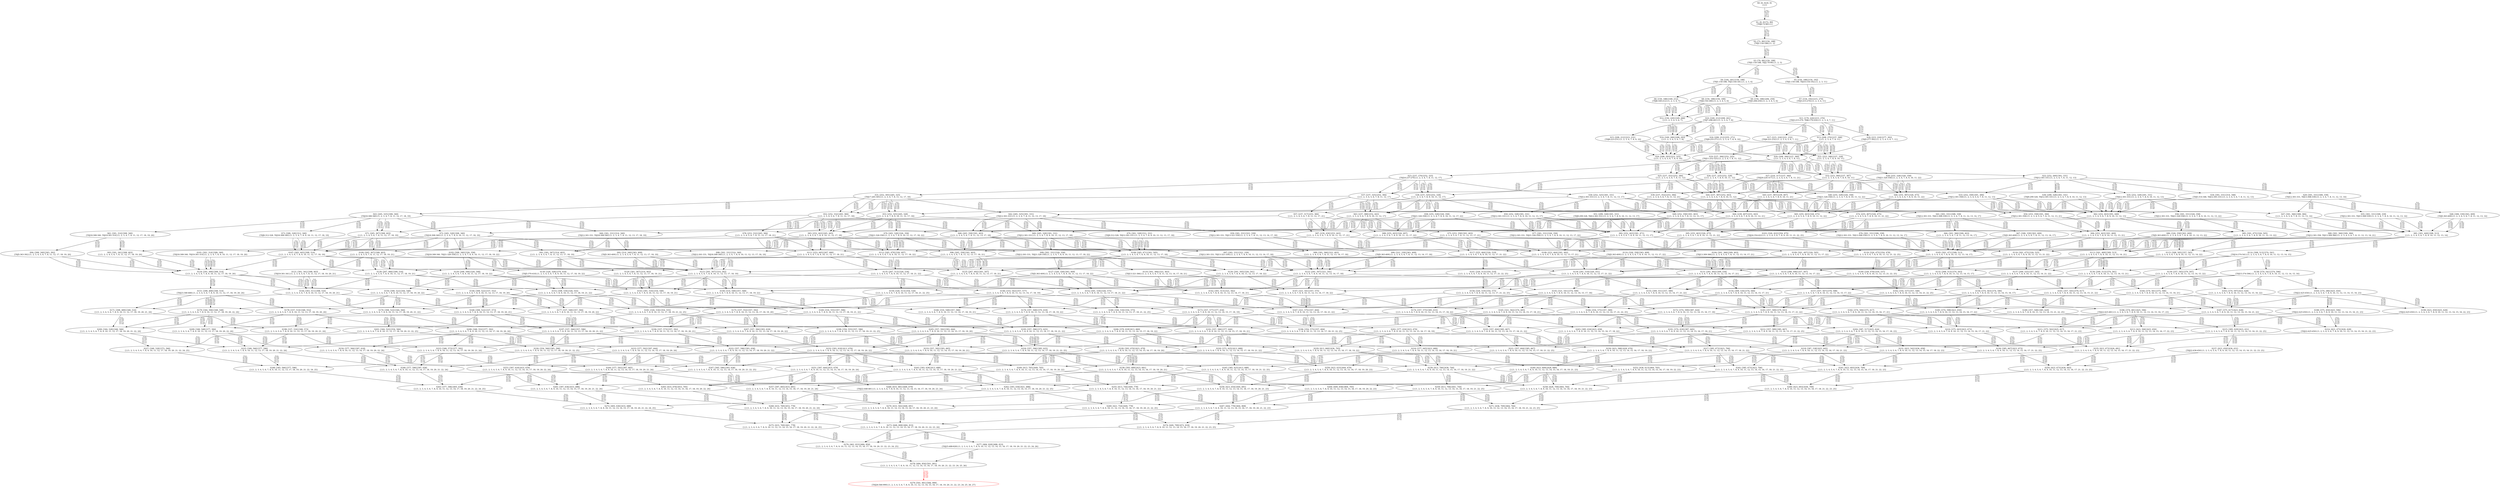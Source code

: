 digraph {
	S0[label="S0: [0, 0] [0, 0] \n{}{}"];
	S1[label="S1: [0, 0] [72, 90] \n{T0J0:72-90}{1}"];
	S2[label="S2: [72, 90] [150, 188] \n{T0J1:150-188}{1, 2}"];
	S3[label="S3: [79, 99] [150, 188] \n{T0J1:150-188, T0J2:79-99}{1, 2, 3}"];
	S4[label="S4: [144, 181] [150, 188] \n{T0J1:150-188, T0J3:144-181}{1, 2, 3, 4}"];
	S5[label="S5: [150, 188] [154, 192] \n{T0J1:150-188, T0J10:154-192}{1, 2, 3, 11}"];
	S6[label="S6: [150, 188] [169, 212] \n{T0J6:169-212}{1, 2, 3, 4, 7}"];
	S7[label="S7: [154, 192] [215, 270] \n{T0J3:215-270}{1, 2, 3, 4, 11}"];
	S8[label="S8: [150, 188] [150, 189] \n{T0J4:150-189}{1, 2, 3, 4, 5, 6}"];
	S9[label="S9: [150, 188] [206, 259] \n{T0J5:206-259}{1, 2, 3, 4, 5, 6}"];
	S10[label="S10: [169, 212] [208, 261] \n{T0J7:208-261}{1, 2, 3, 4, 7, 8}"];
	S11[label="S11: [179, 224] [215, 270] \n{T0J3:215-270, T0J6:179-224}{1, 2, 3, 4, 7, 11}"];
	S12[label="S12: [150, 220] [169, 266] \n{}{1, 2, 3, 4, 5, 6, 7}"];
	S13[label="S13: [208, 270] [237, 306] \n{}{1, 2, 3, 4, 7, 8, 11}"];
	S14[label="S14: [169, 266] [208, 293] \n{}{1, 2, 3, 4, 5, 6, 7, 8}"];
	S15[label="S15: [208, 212] [223, 231] \n{T0J8:223-231}{1, 2, 3, 4, 7, 8, 9, 10}"];
	S16[label="S16: [208, 212] [255, 271] \n{T0J9:255-271}{1, 2, 3, 4, 7, 8, 9, 10}"];
	S17[label="S17: [215, 224] [221, 232] \n{T0J4:221-232}{1, 2, 3, 4, 5, 6, 7, 11}"];
	S18[label="S18: [215, 224] [277, 302] \n{T0J5:277-302}{1, 2, 3, 4, 5, 6, 7, 11}"];
	S19[label="S19: [237, 306] [252, 325] \n{T0J11:252-325}{1, 2, 3, 4, 7, 8, 11, 12}"];
	S20[label="S20: [208, 306] [237, 360] \n{}{1, 2, 3, 4, 5, 6, 7, 8, 11}"];
	S21[label="S21: [223, 306] [237, 328] \n{}{1, 2, 3, 4, 7, 8, 9, 10, 11}"];
	S22[label="S22: [252, 269] [301, 331] \n{T0J12:301-331}{1, 2, 3, 4, 7, 8, 11, 12, 13}"];
	S23[label="S23: [237, 270] [252, 325] \n{T0J16:237-270}{1, 2, 3, 4, 7, 8, 11, 12, 17}"];
	S24[label="S24: [208, 293] [223, 325] \n{}{1, 2, 3, 4, 5, 6, 7, 8, 9, 10}"];
	S25[label="S25: [237, 352] [252, 384] \n{}{1, 2, 3, 4, 5, 6, 7, 8, 11, 12}"];
	S26[label="S26: [237, 325] [252, 328] \n{}{1, 2, 3, 4, 7, 8, 9, 10, 11, 12}"];
	S27[label="S27: [224, 317] [237, 360] \n{T0J20:224-317}{1, 2, 3, 4, 5, 6, 7, 8, 11, 21}"];
	S28[label="S28: [255, 328] [326, 358] \n{T0J21:326-358}{1, 2, 3, 4, 7, 8, 9, 10, 11, 22}"];
	S29[label="S29: [301, 331] [308, 339] \n{T0J12:301-331, T0J13:308-339}{1, 2, 3, 4, 7, 8, 11, 12, 13, 14}"];
	S30[label="S30: [252, 325] [301, 331] \n{T0J12:301-331}{1, 2, 3, 4, 7, 8, 11, 12, 13, 17}"];
	S31[label="S31: [252, 305] [265, 325] \n{T0J17:265-305}{1, 2, 3, 4, 7, 8, 11, 12, 17, 18}"];
	S32[label="S32: [223, 360] [237, 387] \n{}{1, 2, 3, 4, 5, 6, 7, 8, 9, 10, 11}"];
	S33[label="S33: [252, 358] [301, 384] \n{T0J12:301-358}{1, 2, 3, 4, 5, 6, 7, 8, 11, 12, 13}"];
	S34[label="S34: [301, 331] [314, 348] \n{T0J5:314-348, T0J12:301-331}{1, 2, 3, 4, 5, 6, 7, 8, 11, 12, 13}"];
	S35[label="S35: [252, 328] [301, 331] \n{T0J12:301-331}{1, 2, 3, 4, 7, 8, 9, 10, 11, 12, 13}"];
	S36[label="S36: [299, 328] [301, 331] \n{T0J9:299-328, T0J12:301-331}{1, 2, 3, 4, 7, 8, 9, 10, 11, 12, 13}"];
	S37[label="S37: [237, 325] [252, 384] \n{}{1, 2, 3, 4, 5, 6, 7, 8, 11, 12, 17}"];
	S38[label="S38: [237, 325] [252, 328] \n{}{1, 2, 3, 4, 7, 8, 9, 10, 11, 12, 17}"];
	S39[label="S39: [237, 352] [253, 384] \n{}{1, 2, 3, 4, 5, 6, 7, 8, 11, 12, 21}"];
	S40[label="S40: [255, 328] [326, 358] \n{T0J21:326-358}{1, 2, 3, 4, 7, 8, 9, 10, 11, 12, 22}"];
	S41[label="S41: [301, 331] [308, 339] \n{T0J12:301-331, T0J13:308-339}{1, 2, 3, 4, 7, 8, 11, 12, 13, 14, 17}"];
	S42[label="S42: [265, 325] [301, 331] \n{T0J12:301-331}{1, 2, 3, 4, 7, 8, 11, 12, 13, 17, 18}"];
	S43[label="S43: [265, 325] [308, 340] \n{T0J18:308-340}{1, 2, 3, 4, 7, 8, 11, 12, 17, 18, 19}"];
	S44[label="S44: [237, 387] [252, 443] \n{}{1, 2, 3, 4, 5, 6, 7, 8, 9, 10, 11, 12}"];
	S45[label="S45: [237, 387] [239, 407] \n{}{1, 2, 3, 4, 5, 6, 7, 8, 9, 10, 11, 21}"];
	S46[label="S46: [255, 387] [326, 475] \n{}{1, 2, 3, 4, 5, 6, 7, 8, 9, 10, 11, 22}"];
	S47[label="S47: [301, 366] [308, 384] \n{}{1, 2, 3, 4, 5, 6, 7, 8, 11, 12, 13, 14}"];
	S48[label="S48: [308, 339] [363, 409] \n{T0J5:363-409}{1, 2, 3, 4, 5, 6, 7, 8, 11, 12, 13, 14}"];
	S49[label="S49: [252, 358] [301, 403] \n{}{1, 2, 3, 4, 5, 6, 7, 8, 11, 12, 13, 17}"];
	S50[label="S50: [252, 328] [301, 331] \n{T0J12:301-331}{1, 2, 3, 4, 7, 8, 9, 10, 11, 12, 13, 17}"];
	S51[label="S51: [299, 328] [301, 331] \n{T0J9:299-328, T0J12:301-331}{1, 2, 3, 4, 7, 8, 9, 10, 11, 12, 13, 17}"];
	S52[label="S52: [252, 332] [265, 384] \n{}{1, 2, 3, 4, 5, 6, 7, 8, 11, 12, 17, 18}"];
	S53[label="S53: [252, 325] [265, 328] \n{}{1, 2, 3, 4, 7, 8, 9, 10, 11, 12, 17, 18}"];
	S54[label="S54: [253, 358] [301, 384] \n{T0J12:301-358}{1, 2, 3, 4, 5, 6, 7, 8, 11, 12, 13, 21}"];
	S55[label="S55: [301, 331] [308, 339] \n{T0J12:301-331, T0J13:308-339}{1, 2, 3, 4, 7, 8, 9, 10, 11, 12, 13, 14}"];
	S56[label="S56: [301, 331] [326, 358] \n{T0J12:301-331, T0J21:326-358}{1, 2, 3, 4, 7, 8, 9, 10, 11, 12, 13, 22}"];
	S57[label="S57: [237, 317] [253, 384] \n{}{1, 2, 3, 4, 5, 6, 7, 8, 11, 12, 17, 21}"];
	S58[label="S58: [255, 328] [326, 358] \n{T0J21:326-358}{1, 2, 3, 4, 7, 8, 9, 10, 11, 12, 17, 22}"];
	S59[label="S59: [301, 331] [321, 339] \n{T0J12:301-331, T0J13:321-339}{1, 2, 3, 4, 7, 8, 11, 12, 13, 14, 17, 18}"];
	S60[label="S60: [301, 331] [314, 340] \n{T0J12:301-331, T0J18:308-340}{1, 2, 3, 4, 7, 8, 11, 12, 13, 17, 18, 19}"];
	S61[label="S61: [301, 314] [308, 340] \n{T0J18:308-340, T0J19:301-314}{1, 2, 3, 4, 7, 8, 11, 12, 17, 18, 19, 20}"];
	S62[label="S62: [252, 443] [301, 449] \n{}{1, 2, 3, 4, 5, 6, 7, 8, 9, 10, 11, 12, 13}"];
	S63[label="S63: [237, 388] [252, 443] \n{}{1, 2, 3, 4, 5, 6, 7, 8, 9, 10, 11, 12, 17}"];
	S64[label="S64: [239, 407] [253, 443] \n{}{1, 2, 3, 4, 5, 6, 7, 8, 9, 10, 11, 12, 21}"];
	S65[label="S65: [255, 443] [326, 475] \n{}{1, 2, 3, 4, 5, 6, 7, 8, 9, 10, 11, 12, 22}"];
	S66[label="S66: [301, 366] [308, 403] \n{}{1, 2, 3, 4, 5, 6, 7, 8, 11, 12, 13, 14, 17}"];
	S67[label="S67: [308, 339] [363, 409] \n{T0J5:363-409}{1, 2, 3, 4, 5, 6, 7, 8, 11, 12, 13, 14, 17}"];
	S68[label="S68: [265, 358] [301, 403] \n{}{1, 2, 3, 4, 5, 6, 7, 8, 11, 12, 13, 17, 18}"];
	S69[label="S69: [265, 328] [301, 331] \n{T0J12:301-331}{1, 2, 3, 4, 7, 8, 9, 10, 11, 12, 13, 17, 18}"];
	S70[label="S70: [301, 328] [312, 331] \n{T0J9:312-328, T0J12:301-331}{1, 2, 3, 4, 7, 8, 9, 10, 11, 12, 13, 17, 18}"];
	S71[label="S71: [265, 367] [308, 403] \n{}{1, 2, 3, 4, 5, 6, 7, 8, 11, 12, 17, 18, 19}"];
	S72[label="S72: [265, 328] [308, 340] \n{T0J18:308-340}{1, 2, 3, 4, 7, 8, 9, 10, 11, 12, 17, 18, 19}"];
	S73[label="S73: [308, 328] [312, 340] \n{T0J9:312-328, T0J18:308-340}{1, 2, 3, 4, 7, 8, 9, 10, 11, 12, 17, 18, 19}"];
	S74[label="S74: [255, 407] [326, 475] \n{}{1, 2, 3, 4, 5, 6, 7, 8, 9, 10, 11, 21, 22}"];
	S75[label="S75: [253, 358] [301, 403] \n{}{1, 2, 3, 4, 5, 6, 7, 8, 11, 12, 13, 17, 21}"];
	S76[label="S76: [301, 331] [308, 339] \n{T0J12:301-331, T0J13:308-339}{1, 2, 3, 4, 7, 8, 9, 10, 11, 12, 13, 14, 17}"];
	S77[label="S77: [301, 331] [326, 358] \n{T0J12:301-331, T0J21:326-358}{1, 2, 3, 4, 7, 8, 9, 10, 11, 12, 13, 17, 22}"];
	S78[label="S78: [253, 332] [265, 384] \n{}{1, 2, 3, 4, 5, 6, 7, 8, 11, 12, 17, 18, 21}"];
	S79[label="S79: [265, 328] [326, 358] \n{T0J21:326-358}{1, 2, 3, 4, 7, 8, 9, 10, 11, 12, 17, 18, 22}"];
	S80[label="S80: [301, 366] [309, 384] \n{T0J12:301-358, T0J13:309-366}{1, 2, 3, 4, 5, 6, 7, 8, 11, 12, 13, 14, 21}"];
	S81[label="S81: [301, 449] [308, 513] \n{}{1, 2, 3, 4, 5, 6, 7, 8, 9, 10, 11, 12, 13, 14}"];
	S82[label="S82: [252, 443] [301, 471] \n{}{1, 2, 3, 4, 5, 6, 7, 8, 9, 10, 11, 12, 13, 17}"];
	S83[label="S83: [252, 443] [265, 445] \n{}{1, 2, 3, 4, 5, 6, 7, 8, 9, 10, 11, 12, 17, 18}"];
	S84[label="S84: [253, 443] [301, 469] \n{}{1, 2, 3, 4, 5, 6, 7, 8, 9, 10, 11, 12, 13, 21}"];
	S85[label="S85: [301, 475] [326, 505] \n{}{1, 2, 3, 4, 5, 6, 7, 8, 9, 10, 11, 12, 13, 22}"];
	S86[label="S86: [326, 358] [363, 409] \n{T0J5:363-409}{1, 2, 3, 4, 5, 6, 7, 8, 9, 10, 11, 12, 13, 22}"];
	S87[label="S87: [239, 430] [253, 443] \n{}{1, 2, 3, 4, 5, 6, 7, 8, 9, 10, 11, 12, 17, 21}"];
	S88[label="S88: [255, 443] [326, 497] \n{}{1, 2, 3, 4, 5, 6, 7, 8, 9, 10, 11, 12, 17, 22}"];
	S89[label="S89: [301, 366] [321, 403] \n{}{1, 2, 3, 4, 5, 6, 7, 8, 11, 12, 13, 14, 17, 18}"];
	S90[label="S90: [321, 339] [363, 409] \n{T0J5:363-409}{1, 2, 3, 4, 5, 6, 7, 8, 11, 12, 13, 14, 17, 18}"];
	S91[label="S91: [301, 367] [314, 403] \n{}{1, 2, 3, 4, 5, 6, 7, 8, 11, 12, 13, 17, 18, 19}"];
	S92[label="S92: [314, 340] [363, 409] \n{T0J5:363-409}{1, 2, 3, 4, 5, 6, 7, 8, 11, 12, 13, 17, 18, 19}"];
	S93[label="S93: [301, 341] [308, 403] \n{}{1, 2, 3, 4, 5, 6, 7, 8, 11, 12, 17, 18, 19, 20}"];
	S94[label="S94: [308, 340] [363, 392] \n{T0J5:363-392}{1, 2, 3, 4, 5, 6, 7, 8, 11, 12, 17, 18, 19, 20}"];
	S95[label="S95: [255, 463] [326, 475] \n{}{1, 2, 3, 4, 5, 6, 7, 8, 9, 10, 11, 12, 21, 22}"];
	S96[label="S96: [265, 358] [301, 403] \n{}{1, 2, 3, 4, 5, 6, 7, 8, 11, 12, 13, 17, 18, 21}"];
	S97[label="S97: [301, 331] [321, 339] \n{T0J12:301-331, T0J13:321-339}{1, 2, 3, 4, 7, 8, 9, 10, 11, 12, 13, 14, 17, 18}"];
	S98[label="S98: [301, 331] [314, 340] \n{T0J12:301-331, T0J18:308-340}{1, 2, 3, 4, 7, 8, 9, 10, 11, 12, 13, 17, 18, 19}"];
	S99[label="S99: [301, 331] [326, 358] \n{T0J12:301-331, T0J21:326-358}{1, 2, 3, 4, 7, 8, 9, 10, 11, 12, 13, 17, 18, 22}"];
	S100[label="S100: [265, 367] [308, 403] \n{}{1, 2, 3, 4, 5, 6, 7, 8, 11, 12, 17, 18, 19, 21}"];
	S101[label="S101: [301, 314] [308, 340] \n{T0J18:308-340, T0J19:301-314}{1, 2, 3, 4, 7, 8, 9, 10, 11, 12, 17, 18, 19, 20}"];
	S102[label="S102: [308, 340] [326, 358] \n{T0J18:308-340, T0J21:326-358}{1, 2, 3, 4, 7, 8, 9, 10, 11, 12, 17, 18, 19, 22}"];
	S103[label="S103: [326, 422] [354, 475] \n{T0J24:354-422}{1, 2, 3, 4, 5, 6, 7, 8, 9, 10, 11, 21, 22, 25}"];
	S104[label="S104: [301, 366] [309, 403] \n{T0J13:309-366}{1, 2, 3, 4, 5, 6, 7, 8, 11, 12, 13, 14, 17, 21}"];
	S105[label="S105: [301, 471] [308, 513] \n{}{1, 2, 3, 4, 5, 6, 7, 8, 9, 10, 11, 12, 13, 14, 17}"];
	S106[label="S106: [265, 471] [301, 505] \n{}{1, 2, 3, 4, 5, 6, 7, 8, 9, 10, 11, 12, 13, 17, 18}"];
	S107[label="S107: [265, 445] [308, 514] \n{}{1, 2, 3, 4, 5, 6, 7, 8, 9, 10, 11, 12, 17, 18, 19}"];
	S108[label="S108: [253, 464] [301, 492] \n{}{1, 2, 3, 4, 5, 6, 7, 8, 9, 10, 11, 12, 13, 17, 21}"];
	S109[label="S109: [301, 497] [326, 505] \n{}{1, 2, 3, 4, 5, 6, 7, 8, 9, 10, 11, 12, 13, 17, 22}"];
	S110[label="S110: [326, 358] [363, 409] \n{T0J5:363-409}{1, 2, 3, 4, 5, 6, 7, 8, 9, 10, 11, 12, 13, 17, 22}"];
	S111[label="S111: [253, 445] [267, 466] \n{}{1, 2, 3, 4, 5, 6, 7, 8, 9, 10, 11, 12, 17, 18, 21}"];
	S112[label="S112: [265, 479] [326, 497] \n{}{1, 2, 3, 4, 5, 6, 7, 8, 9, 10, 11, 12, 17, 18, 22}"];
	S113[label="S113: [301, 469] [309, 513] \n{}{1, 2, 3, 4, 5, 6, 7, 8, 9, 10, 11, 12, 13, 14, 21}"];
	S114[label="S114: [308, 513] [374, 541] \n{T0J14:374-541}{1, 2, 3, 4, 5, 6, 7, 8, 9, 10, 11, 12, 13, 14, 15}"];
	S115[label="S115: [308, 505] [357, 545] \n{}{1, 2, 3, 4, 5, 6, 7, 8, 9, 10, 11, 12, 13, 14, 22}"];
	S116[label="S116: [301, 475] [326, 525] \n{}{1, 2, 3, 4, 5, 6, 7, 8, 9, 10, 11, 12, 13, 21, 22}"];
	S117[label="S117: [255, 464] [326, 519] \n{}{1, 2, 3, 4, 5, 6, 7, 8, 9, 10, 11, 12, 17, 21, 22}"];
	S118[label="S118: [326, 475] [354, 478] \n{}{1, 2, 3, 4, 5, 6, 7, 8, 9, 10, 11, 12, 21, 22, 25}"];
	S119[label="S119: [301, 366] [321, 403] \n{T0J13:321-366}{1, 2, 3, 4, 5, 6, 7, 8, 11, 12, 13, 14, 17, 18, 21}"];
	S120[label="S120: [301, 367] [314, 403] \n{}{1, 2, 3, 4, 5, 6, 7, 8, 11, 12, 13, 17, 18, 19, 21}"];
	S121[label="S121: [301, 341] [308, 403] \n{T0J19:301-341}{1, 2, 3, 4, 5, 6, 7, 8, 11, 12, 17, 18, 19, 20, 21}"];
	S122[label="S122: [301, 507] [321, 541] \n{}{1, 2, 3, 4, 5, 6, 7, 8, 9, 10, 11, 12, 13, 14, 17, 18}"];
	S123[label="S123: [301, 507] [314, 542] \n{}{1, 2, 3, 4, 5, 6, 7, 8, 9, 10, 11, 12, 13, 17, 18, 19}"];
	S124[label="S124: [301, 490] [308, 514] \n{}{1, 2, 3, 4, 5, 6, 7, 8, 9, 10, 11, 12, 17, 18, 19, 20}"];
	S125[label="S125: [267, 492] [301, 507] \n{}{1, 2, 3, 4, 5, 6, 7, 8, 9, 10, 11, 12, 13, 17, 18, 21}"];
	S126[label="S126: [301, 505] [326, 541] \n{}{1, 2, 3, 4, 5, 6, 7, 8, 9, 10, 11, 12, 13, 17, 18, 22}"];
	S127[label="S127: [326, 358] [363, 409] \n{T0J5:363-409}{1, 2, 3, 4, 5, 6, 7, 8, 9, 10, 11, 12, 13, 17, 18, 22}"];
	S128[label="S128: [267, 466] [308, 516] \n{}{1, 2, 3, 4, 5, 6, 7, 8, 9, 10, 11, 12, 17, 18, 19, 21}"];
	S129[label="S129: [308, 506] [326, 548] \n{}{1, 2, 3, 4, 5, 6, 7, 8, 9, 10, 11, 12, 17, 18, 19, 22}"];
	S130[label="S130: [326, 358] [370, 418] \n{T0J5:370-418}{1, 2, 3, 4, 5, 6, 7, 8, 9, 10, 11, 12, 17, 18, 19, 22}"];
	S131[label="S131: [301, 492] [309, 534] \n{}{1, 2, 3, 4, 5, 6, 7, 8, 9, 10, 11, 12, 13, 14, 17, 21}"];
	S132[label="S132: [308, 513] [374, 563] \n{}{1, 2, 3, 4, 5, 6, 7, 8, 9, 10, 11, 12, 13, 14, 15, 17}"];
	S133[label="S133: [308, 506] [357, 567] \n{}{1, 2, 3, 4, 5, 6, 7, 8, 9, 10, 11, 12, 13, 14, 17, 22}"];
	S134[label="S134: [301, 519] [326, 551] \n{}{1, 2, 3, 4, 5, 6, 7, 8, 9, 10, 11, 12, 13, 17, 21, 22}"];
	S135[label="S135: [267, 513] [326, 534] \n{}{1, 2, 3, 4, 5, 6, 7, 8, 9, 10, 11, 12, 17, 18, 21, 22}"];
	S136[label="S136: [309, 513] [374, 561] \n{}{1, 2, 3, 4, 5, 6, 7, 8, 9, 10, 11, 12, 13, 14, 15, 21}"];
	S137[label="S137: [309, 525] [357, 545] \n{}{1, 2, 3, 4, 5, 6, 7, 8, 9, 10, 11, 12, 13, 14, 21, 22}"];
	S138[label="S138: [374, 541] [374, 596] \n{T0J15:374-596}{1, 2, 3, 4, 5, 6, 7, 8, 9, 10, 11, 12, 13, 14, 15, 16}"];
	S139[label="S139: [357, 545] [379, 597] \n{}{1, 2, 3, 4, 5, 6, 7, 8, 9, 10, 11, 12, 13, 14, 15, 22}"];
	S140[label="S140: [326, 478] [354, 537] \n{}{1, 2, 3, 4, 5, 6, 7, 8, 9, 10, 11, 12, 13, 21, 22, 25}"];
	S141[label="S141: [326, 513] [354, 519] \n{}{1, 2, 3, 4, 5, 6, 7, 8, 9, 10, 11, 12, 17, 21, 22, 25}"];
	S142[label="S142: [301, 513] [321, 562] \n{}{1, 2, 3, 4, 5, 6, 7, 8, 9, 10, 11, 12, 13, 14, 17, 18, 21}"];
	S143[label="S143: [301, 516] [316, 548] \n{}{1, 2, 3, 4, 5, 6, 7, 8, 9, 10, 11, 12, 13, 17, 18, 19, 21}"];
	S144[label="S144: [303, 511] [308, 516] \n{}{1, 2, 3, 4, 5, 6, 7, 8, 9, 10, 11, 12, 17, 18, 19, 20, 21}"];
	S145[label="S145: [321, 541] [374, 599] \n{}{1, 2, 3, 4, 5, 6, 7, 8, 9, 10, 11, 12, 13, 14, 15, 17, 18}"];
	S146[label="S146: [314, 542] [357, 577] \n{}{1, 2, 3, 4, 5, 6, 7, 8, 9, 10, 11, 12, 13, 14, 17, 18, 19}"];
	S147[label="S147: [321, 541] [357, 575] \n{}{1, 2, 3, 4, 5, 6, 7, 8, 9, 10, 11, 12, 13, 14, 17, 18, 22}"];
	S148[label="S148: [308, 522] [337, 552] \n{}{1, 2, 3, 4, 5, 6, 7, 8, 9, 10, 11, 12, 13, 17, 18, 19, 20}"];
	S149[label="S149: [314, 548] [357, 568] \n{}{1, 2, 3, 4, 5, 6, 7, 8, 9, 10, 11, 12, 13, 17, 18, 19, 22}"];
	S150[label="S150: [308, 522] [344, 548] \n{}{1, 2, 3, 4, 5, 6, 7, 8, 9, 10, 11, 12, 17, 18, 19, 20, 22}"];
	S151[label="S151: [308, 468] [348, 514] \n{T0J23:348-468}{1, 2, 3, 4, 5, 6, 7, 8, 9, 10, 11, 12, 17, 18, 19, 20, 24}"];
	S152[label="S152: [301, 534] [326, 575] \n{}{1, 2, 3, 4, 5, 6, 7, 8, 9, 10, 11, 12, 13, 17, 18, 21, 22}"];
	S153[label="S153: [308, 534] [326, 555] \n{}{1, 2, 3, 4, 5, 6, 7, 8, 9, 10, 11, 12, 17, 18, 19, 21, 22}"];
	S154[label="S154: [309, 534] [374, 584] \n{}{1, 2, 3, 4, 5, 6, 7, 8, 9, 10, 11, 12, 13, 14, 15, 17, 21}"];
	S155[label="S155: [309, 551] [357, 589] \n{}{1, 2, 3, 4, 5, 6, 7, 8, 9, 10, 11, 12, 13, 14, 17, 21, 22}"];
	S156[label="S156: [374, 563] [374, 596] \n{}{1, 2, 3, 4, 5, 6, 7, 8, 9, 10, 11, 12, 13, 14, 15, 16, 17}"];
	S157[label="S157: [357, 567] [379, 598] \n{}{1, 2, 3, 4, 5, 6, 7, 8, 9, 10, 11, 12, 13, 14, 15, 17, 22}"];
	S158[label="S158: [326, 519] [354, 575] \n{}{1, 2, 3, 4, 5, 6, 7, 8, 9, 10, 11, 12, 13, 17, 21, 22, 25}"];
	S159[label="S159: [326, 513] [354, 534] \n{}{1, 2, 3, 4, 5, 6, 7, 8, 9, 10, 11, 12, 17, 18, 21, 22, 25}"];
	S160[label="S160: [374, 561] [375, 596] \n{}{1, 2, 3, 4, 5, 6, 7, 8, 9, 10, 11, 12, 13, 14, 15, 16, 21}"];
	S161[label="S161: [357, 545] [379, 617] \n{}{1, 2, 3, 4, 5, 6, 7, 8, 9, 10, 11, 12, 13, 14, 15, 21, 22}"];
	S162[label="S162: [354, 537] [357, 548] \n{}{1, 2, 3, 4, 5, 6, 7, 8, 9, 10, 11, 12, 13, 14, 21, 22, 25}"];
	S163[label="S163: [374, 597] [423, 628] \n{}{1, 2, 3, 4, 5, 6, 7, 8, 9, 10, 11, 12, 13, 14, 15, 16, 22}"];
	S164[label="S164: [374, 386] [425, 450] \n{T0J22:425-450}{1, 2, 3, 4, 5, 6, 7, 8, 9, 10, 11, 12, 13, 14, 15, 16, 23}"];
	S165[label="S165: [321, 562] [374, 605] \n{}{1, 2, 3, 4, 5, 6, 7, 8, 9, 10, 11, 12, 13, 14, 15, 17, 18, 21}"];
	S166[label="S166: [316, 548] [357, 586] \n{}{1, 2, 3, 4, 5, 6, 7, 8, 9, 10, 11, 12, 13, 14, 17, 18, 19, 21}"];
	S167[label="S167: [321, 575] [357, 604] \n{}{1, 2, 3, 4, 5, 6, 7, 8, 9, 10, 11, 12, 13, 14, 17, 18, 21, 22}"];
	S168[label="S168: [308, 522] [337, 573] \n{}{1, 2, 3, 4, 5, 6, 7, 8, 9, 10, 11, 12, 13, 17, 18, 19, 20, 21}"];
	S169[label="S169: [316, 555] [357, 596] \n{}{1, 2, 3, 4, 5, 6, 7, 8, 9, 10, 11, 12, 13, 17, 18, 19, 21, 22}"];
	S170[label="S170: [308, 522] [344, 566] \n{}{1, 2, 3, 4, 5, 6, 7, 8, 9, 10, 11, 12, 17, 18, 19, 20, 21, 22}"];
	S171[label="S171: [308, 489] [348, 516] \n{}{1, 2, 3, 4, 5, 6, 7, 8, 9, 10, 11, 12, 17, 18, 19, 20, 21, 24}"];
	S172[label="S172: [374, 599] [387, 624] \n{}{1, 2, 3, 4, 5, 6, 7, 8, 9, 10, 11, 12, 13, 14, 15, 16, 17, 18}"];
	S173[label="S173: [357, 577] [377, 634] \n{}{1, 2, 3, 4, 5, 6, 7, 8, 9, 10, 11, 12, 13, 14, 15, 17, 18, 19}"];
	S174[label="S174: [357, 575] [385, 633] \n{}{1, 2, 3, 4, 5, 6, 7, 8, 9, 10, 11, 12, 13, 14, 15, 17, 18, 22}"];
	S175[label="S175: [337, 552] [357, 592] \n{}{1, 2, 3, 4, 5, 6, 7, 8, 9, 10, 11, 12, 13, 14, 17, 18, 19, 20}"];
	S176[label="S176: [357, 568] [370, 618] \n{}{1, 2, 3, 4, 5, 6, 7, 8, 9, 10, 11, 12, 13, 14, 17, 18, 19, 22}"];
	S177[label="S177: [337, 548] [357, 584] \n{}{1, 2, 3, 4, 5, 6, 7, 8, 9, 10, 11, 12, 13, 17, 18, 19, 20, 22}"];
	S178[label="S178: [337, 514] [348, 552] \n{}{1, 2, 3, 4, 5, 6, 7, 8, 9, 10, 11, 12, 13, 17, 18, 19, 20, 24}"];
	S179[label="S179: [344, 506] [348, 548] \n{}{1, 2, 3, 4, 5, 6, 7, 8, 9, 10, 11, 12, 17, 18, 19, 20, 22, 24}"];
	S180[label="S180: [326, 534] [354, 575] \n{}{1, 2, 3, 4, 5, 6, 7, 8, 9, 10, 11, 12, 13, 17, 18, 21, 22, 25}"];
	S181[label="S181: [326, 534] [354, 555] \n{}{1, 2, 3, 4, 5, 6, 7, 8, 9, 10, 11, 12, 17, 18, 19, 21, 22, 25}"];
	S182[label="S182: [374, 584] [375, 617] \n{}{1, 2, 3, 4, 5, 6, 7, 8, 9, 10, 11, 12, 13, 14, 15, 16, 17, 21}"];
	S183[label="S183: [357, 589] [379, 643] \n{}{1, 2, 3, 4, 5, 6, 7, 8, 9, 10, 11, 12, 13, 14, 15, 17, 21, 22}"];
	S184[label="S184: [354, 575] [357, 589] \n{}{1, 2, 3, 4, 5, 6, 7, 8, 9, 10, 11, 12, 13, 14, 17, 21, 22, 25}"];
	S185[label="S185: [374, 598] [423, 650] \n{}{1, 2, 3, 4, 5, 6, 7, 8, 9, 10, 11, 12, 13, 14, 15, 16, 17, 22}"];
	S186[label="S186: [374, 481] [425, 596] \n{T0J22:425-481}{1, 2, 3, 4, 5, 6, 7, 8, 9, 10, 11, 12, 13, 14, 15, 16, 17, 23}"];
	S187[label="S187: [375, 617] [423, 628] \n{}{1, 2, 3, 4, 5, 6, 7, 8, 9, 10, 11, 12, 13, 14, 15, 16, 21, 22}"];
	S188[label="S188: [375, 450] [425, 596] \n{T0J22:425-450}{1, 2, 3, 4, 5, 6, 7, 8, 9, 10, 11, 12, 13, 14, 15, 16, 21, 23}"];
	S189[label="S189: [357, 548] [385, 629] \n{}{1, 2, 3, 4, 5, 6, 7, 8, 9, 10, 11, 12, 13, 14, 15, 21, 22, 25}"];
	S190[label="S190: [423, 450] [425, 628] \n{T0J22:425-450}{1, 2, 3, 4, 5, 6, 7, 8, 9, 10, 11, 12, 13, 14, 15, 16, 22, 23}"];
	S191[label="S191: [374, 618] [387, 645] \n{}{1, 2, 3, 4, 5, 6, 7, 8, 9, 10, 11, 12, 13, 14, 15, 16, 17, 18, 21}"];
	S192[label="S192: [357, 586] [377, 640] \n{}{1, 2, 3, 4, 5, 6, 7, 8, 9, 10, 11, 12, 13, 14, 15, 17, 18, 19, 21}"];
	S193[label="S193: [357, 604] [385, 667] \n{}{1, 2, 3, 4, 5, 6, 7, 8, 9, 10, 11, 12, 13, 14, 15, 17, 18, 21, 22}"];
	S194[label="S194: [337, 573] [357, 592] \n{}{1, 2, 3, 4, 5, 6, 7, 8, 9, 10, 11, 12, 13, 14, 17, 18, 19, 20, 21}"];
	S195[label="S195: [357, 596] [372, 625] \n{}{1, 2, 3, 4, 5, 6, 7, 8, 9, 10, 11, 12, 13, 14, 17, 18, 19, 21, 22}"];
	S196[label="S196: [354, 575] [357, 604] \n{}{1, 2, 3, 4, 5, 6, 7, 8, 9, 10, 11, 12, 13, 14, 17, 18, 21, 22, 25}"];
	S197[label="S197: [337, 566] [357, 596] \n{}{1, 2, 3, 4, 5, 6, 7, 8, 9, 10, 11, 12, 13, 17, 18, 19, 20, 21, 22}"];
	S198[label="S198: [337, 516] [348, 573] \n{}{1, 2, 3, 4, 5, 6, 7, 8, 9, 10, 11, 12, 13, 17, 18, 19, 20, 21, 24}"];
	S199[label="S199: [354, 555] [357, 596] \n{}{1, 2, 3, 4, 5, 6, 7, 8, 9, 10, 11, 12, 13, 17, 18, 19, 21, 22, 25}"];
	S200[label="S200: [344, 528] [348, 566] \n{}{1, 2, 3, 4, 5, 6, 7, 8, 9, 10, 11, 12, 17, 18, 19, 20, 21, 22, 24}"];
	S201[label="S201: [344, 522] [354, 566] \n{}{1, 2, 3, 4, 5, 6, 7, 8, 9, 10, 11, 12, 17, 18, 19, 20, 21, 22, 25}"];
	S202[label="S202: [377, 634] [423, 670] \n{}{1, 2, 3, 4, 5, 6, 7, 8, 9, 10, 11, 12, 13, 14, 15, 16, 17, 18, 19}"];
	S203[label="S203: [385, 634] [423, 658] \n{}{1, 2, 3, 4, 5, 6, 7, 8, 9, 10, 11, 12, 13, 14, 15, 16, 17, 18, 22}"];
	S204[label="S204: [387, 517] [425, 624] \n{}{1, 2, 3, 4, 5, 6, 7, 8, 9, 10, 11, 12, 13, 14, 15, 16, 17, 18, 23}"];
	S205[label="S205: [357, 592] [393, 644] \n{}{1, 2, 3, 4, 5, 6, 7, 8, 9, 10, 11, 12, 13, 14, 15, 17, 18, 19, 20}"];
	S206[label="S206: [370, 618] [413, 660] \n{}{1, 2, 3, 4, 5, 6, 7, 8, 9, 10, 11, 12, 13, 14, 15, 17, 18, 19, 22}"];
	S207[label="S207: [357, 584] [393, 618] \n{}{1, 2, 3, 4, 5, 6, 7, 8, 9, 10, 11, 12, 13, 14, 17, 18, 19, 20, 22}"];
	S208[label="S208: [348, 552] [377, 592] \n{}{1, 2, 3, 4, 5, 6, 7, 8, 9, 10, 11, 12, 13, 14, 17, 18, 19, 20, 24}"];
	S209[label="S209: [348, 548] [377, 584] \n{}{1, 2, 3, 4, 5, 6, 7, 8, 9, 10, 11, 12, 13, 17, 18, 19, 20, 22, 24}"];
	S210[label="S210: [375, 643] [423, 673] \n{}{1, 2, 3, 4, 5, 6, 7, 8, 9, 10, 11, 12, 13, 14, 15, 16, 17, 21, 22}"];
	S211[label="S211: [375, 502] [425, 617] \n{}{1, 2, 3, 4, 5, 6, 7, 8, 9, 10, 11, 12, 13, 14, 15, 16, 17, 21, 23}"];
	S212[label="S212: [357, 589] [385, 667] \n{}{1, 2, 3, 4, 5, 6, 7, 8, 9, 10, 11, 12, 13, 14, 15, 17, 21, 22, 25}"];
	S213[label="S213: [423, 506] [425, 650] \n{}{1, 2, 3, 4, 5, 6, 7, 8, 9, 10, 11, 12, 13, 14, 15, 16, 17, 22, 23}"];
	S214[label="S214: [423, 475] [426, 628] \n{T0J22:425-450}{1, 2, 3, 4, 5, 6, 7, 8, 9, 10, 11, 12, 13, 14, 15, 16, 21, 22, 23}"];
	S215[label="S215: [385, 629] [423, 631] \n{}{1, 2, 3, 4, 5, 6, 7, 8, 9, 10, 11, 12, 13, 14, 15, 16, 21, 22, 25}"];
	S216[label="S216: [377, 645] [423, 689] \n{}{1, 2, 3, 4, 5, 6, 7, 8, 9, 10, 11, 12, 13, 14, 15, 16, 17, 18, 19, 21}"];
	S217[label="S217: [385, 673] [423, 706] \n{}{1, 2, 3, 4, 5, 6, 7, 8, 9, 10, 11, 12, 13, 14, 15, 16, 17, 18, 21, 22}"];
	S218[label="S218: [387, 538] [425, 645] \n{}{1, 2, 3, 4, 5, 6, 7, 8, 9, 10, 11, 12, 13, 14, 15, 16, 17, 18, 21, 23}"];
	S219[label="S219: [357, 592] [393, 665] \n{}{1, 2, 3, 4, 5, 6, 7, 8, 9, 10, 11, 12, 13, 14, 15, 17, 18, 19, 20, 21}"];
	S220[label="S220: [372, 625] [413, 688] \n{}{1, 2, 3, 4, 5, 6, 7, 8, 9, 10, 11, 12, 13, 14, 15, 17, 18, 19, 21, 22}"];
	S221[label="S221: [357, 604] [385, 667] \n{}{1, 2, 3, 4, 5, 6, 7, 8, 9, 10, 11, 12, 13, 14, 15, 17, 18, 21, 22, 25}"];
	S222[label="S222: [357, 596] [393, 636] \n{}{1, 2, 3, 4, 5, 6, 7, 8, 9, 10, 11, 12, 13, 14, 17, 18, 19, 20, 21, 22}"];
	S223[label="S223: [348, 573] [377, 592] \n{}{1, 2, 3, 4, 5, 6, 7, 8, 9, 10, 11, 12, 13, 14, 17, 18, 19, 20, 21, 24}"];
	S224[label="S224: [357, 596] [385, 625] \n{}{1, 2, 3, 4, 5, 6, 7, 8, 9, 10, 11, 12, 13, 14, 17, 18, 19, 21, 22, 25}"];
	S225[label="S225: [348, 566] [377, 596] \n{}{1, 2, 3, 4, 5, 6, 7, 8, 9, 10, 11, 12, 13, 17, 18, 19, 20, 21, 22, 24}"];
	S226[label="S226: [354, 566] [365, 596] \n{}{1, 2, 3, 4, 5, 6, 7, 8, 9, 10, 11, 12, 13, 17, 18, 19, 20, 21, 22, 25}"];
	S227[label="S227: [348, 528] [372, 566] \n{}{1, 2, 3, 4, 5, 6, 7, 8, 9, 10, 11, 12, 17, 18, 19, 20, 21, 22, 24, 25}"];
	S228[label="S228: [393, 670] [423, 679] \n{}{1, 2, 3, 4, 5, 6, 7, 8, 9, 10, 11, 12, 13, 14, 15, 16, 17, 18, 19, 20}"];
	S229[label="S229: [413, 660] [436, 705] \n{}{1, 2, 3, 4, 5, 6, 7, 8, 9, 10, 11, 12, 13, 14, 15, 16, 17, 18, 19, 22}"];
	S230[label="S230: [423, 588] [428, 670] \n{}{1, 2, 3, 4, 5, 6, 7, 8, 9, 10, 11, 12, 13, 14, 15, 16, 17, 18, 19, 23}"];
	S231[label="S231: [423, 542] [436, 658] \n{}{1, 2, 3, 4, 5, 6, 7, 8, 9, 10, 11, 12, 13, 14, 15, 16, 17, 18, 22, 23}"];
	S232[label="S232: [393, 618] [413, 676] \n{}{1, 2, 3, 4, 5, 6, 7, 8, 9, 10, 11, 12, 13, 14, 15, 17, 18, 19, 20, 22}"];
	S233[label="S233: [377, 592] [397, 644] \n{}{1, 2, 3, 4, 5, 6, 7, 8, 9, 10, 11, 12, 13, 14, 15, 17, 18, 19, 20, 24}"];
	S234[label="S234: [377, 584] [397, 618] \n{}{1, 2, 3, 4, 5, 6, 7, 8, 9, 10, 11, 12, 13, 14, 17, 18, 19, 20, 22, 24}"];
	S235[label="S235: [423, 673] [426, 681] \n{}{1, 2, 3, 4, 5, 6, 7, 8, 9, 10, 11, 12, 13, 14, 15, 16, 17, 21, 22, 23}"];
	S236[label="S236: [385, 667] [423, 673] \n{}{1, 2, 3, 4, 5, 6, 7, 8, 9, 10, 11, 12, 13, 14, 15, 16, 17, 21, 22, 25}"];
	S237[label="S237: [423, 450] [436, 631] \n{T0J22:436-450}{1, 2, 3, 4, 5, 6, 7, 8, 9, 10, 11, 12, 13, 14, 15, 16, 21, 22, 23, 25}"];
	S238[label="S238: [393, 689] [423, 691] \n{}{1, 2, 3, 4, 5, 6, 7, 8, 9, 10, 11, 12, 13, 14, 15, 16, 17, 18, 19, 20, 21}"];
	S239[label="S239: [413, 706] [436, 744] \n{}{1, 2, 3, 4, 5, 6, 7, 8, 9, 10, 11, 12, 13, 14, 15, 16, 17, 18, 19, 21, 22}"];
	S240[label="S240: [423, 609] [428, 689] \n{}{1, 2, 3, 4, 5, 6, 7, 8, 9, 10, 11, 12, 13, 14, 15, 16, 17, 18, 19, 21, 23}"];
	S241[label="S241: [423, 693] [436, 709] \n{}{1, 2, 3, 4, 5, 6, 7, 8, 9, 10, 11, 12, 13, 14, 15, 16, 17, 18, 21, 22, 23}"];
	S242[label="S242: [385, 673] [423, 706] \n{}{1, 2, 3, 4, 5, 6, 7, 8, 9, 10, 11, 12, 13, 14, 15, 16, 17, 18, 21, 22, 25}"];
	S243[label="S243: [393, 636] [413, 688] \n{}{1, 2, 3, 4, 5, 6, 7, 8, 9, 10, 11, 12, 13, 14, 15, 17, 18, 19, 20, 21, 22}"];
	S244[label="S244: [377, 592] [397, 665] \n{}{1, 2, 3, 4, 5, 6, 7, 8, 9, 10, 11, 12, 13, 14, 15, 17, 18, 19, 20, 21, 24}"];
	S245[label="S245: [385, 625] [413, 688] \n{}{1, 2, 3, 4, 5, 6, 7, 8, 9, 10, 11, 12, 13, 14, 15, 17, 18, 19, 21, 22, 25}"];
	S246[label="S246: [377, 596] [397, 636] \n{}{1, 2, 3, 4, 5, 6, 7, 8, 9, 10, 11, 12, 13, 14, 17, 18, 19, 20, 21, 22, 24}"];
	S247[label="S247: [365, 596] [393, 636] \n{}{1, 2, 3, 4, 5, 6, 7, 8, 9, 10, 11, 12, 13, 14, 17, 18, 19, 20, 21, 22, 25}"];
	S248[label="S248: [365, 566] [377, 596] \n{}{1, 2, 3, 4, 5, 6, 7, 8, 9, 10, 11, 12, 13, 17, 18, 19, 20, 21, 22, 24, 25}"];
	S249[label="S249: [413, 705] [449, 705] \n{}{1, 2, 3, 4, 5, 6, 7, 8, 9, 10, 11, 12, 13, 14, 15, 16, 17, 18, 19, 20, 22}"];
	S250[label="S250: [423, 633] [444, 679] \n{}{1, 2, 3, 4, 5, 6, 7, 8, 9, 10, 11, 12, 13, 14, 15, 16, 17, 18, 19, 20, 23}"];
	S251[label="S251: [397, 644] [433, 679] \n{}{1, 2, 3, 4, 5, 6, 7, 8, 9, 10, 11, 12, 13, 14, 15, 16, 17, 18, 19, 20, 24}"];
	S252[label="S252: [436, 613] [464, 705] \n{}{1, 2, 3, 4, 5, 6, 7, 8, 9, 10, 11, 12, 13, 14, 15, 16, 17, 18, 19, 22, 23}"];
	S253[label="S253: [397, 618] [433, 676] \n{}{1, 2, 3, 4, 5, 6, 7, 8, 9, 10, 11, 12, 13, 14, 15, 17, 18, 19, 20, 22, 24}"];
	S254[label="S254: [423, 673] [436, 693] \n{}{1, 2, 3, 4, 5, 6, 7, 8, 9, 10, 11, 12, 13, 14, 15, 16, 17, 21, 22, 23, 25}"];
	S255[label="S255: [413, 744] [449, 778] \n{}{1, 2, 3, 4, 5, 6, 7, 8, 9, 10, 11, 12, 13, 14, 15, 16, 17, 18, 19, 20, 21, 22}"];
	S256[label="S256: [423, 654] [444, 691] \n{}{1, 2, 3, 4, 5, 6, 7, 8, 9, 10, 11, 12, 13, 14, 15, 16, 17, 18, 19, 20, 21, 23}"];
	S257[label="S257: [397, 665] [433, 691] \n{}{1, 2, 3, 4, 5, 6, 7, 8, 9, 10, 11, 12, 13, 14, 15, 16, 17, 18, 19, 20, 21, 24}"];
	S258[label="S258: [428, 709] [464, 764] \n{}{1, 2, 3, 4, 5, 6, 7, 8, 9, 10, 11, 12, 13, 14, 15, 16, 17, 18, 19, 21, 22, 23}"];
	S259[label="S259: [413, 706] [441, 744] \n{}{1, 2, 3, 4, 5, 6, 7, 8, 9, 10, 11, 12, 13, 14, 15, 16, 17, 18, 19, 21, 22, 25}"];
	S260[label="S260: [423, 693] [436, 709] \n{}{1, 2, 3, 4, 5, 6, 7, 8, 9, 10, 11, 12, 13, 14, 15, 16, 17, 18, 21, 22, 23, 25}"];
	S261[label="S261: [397, 636] [433, 688] \n{}{1, 2, 3, 4, 5, 6, 7, 8, 9, 10, 11, 12, 13, 14, 15, 17, 18, 19, 20, 21, 22, 24}"];
	S262[label="S262: [393, 636] [421, 688] \n{}{1, 2, 3, 4, 5, 6, 7, 8, 9, 10, 11, 12, 13, 14, 15, 17, 18, 19, 20, 21, 22, 25}"];
	S263[label="S263: [377, 596] [405, 636] \n{}{1, 2, 3, 4, 5, 6, 7, 8, 9, 10, 11, 12, 13, 14, 17, 18, 19, 20, 21, 22, 24, 25}"];
	S264[label="S264: [449, 658] [464, 705] \n{}{1, 2, 3, 4, 5, 6, 7, 8, 9, 10, 11, 12, 13, 14, 15, 16, 17, 18, 19, 20, 22, 23}"];
	S265[label="S265: [433, 676] [453, 705] \n{}{1, 2, 3, 4, 5, 6, 7, 8, 9, 10, 11, 12, 13, 14, 15, 16, 17, 18, 19, 20, 22, 24}"];
	S266[label="S266: [433, 481] [448, 679] \n{T0J22:448-481}{1, 2, 3, 4, 5, 6, 7, 8, 9, 10, 11, 12, 13, 14, 15, 16, 17, 18, 19, 20, 23, 24}"];
	S267[label="S267: [444, 778] [464, 808] \n{}{1, 2, 3, 4, 5, 6, 7, 8, 9, 10, 11, 12, 13, 14, 15, 16, 17, 18, 19, 20, 21, 22, 23}"];
	S268[label="S268: [433, 769] [453, 778] \n{}{1, 2, 3, 4, 5, 6, 7, 8, 9, 10, 11, 12, 13, 14, 15, 16, 17, 18, 19, 20, 21, 22, 24}"];
	S269[label="S269: [421, 754] [449, 778] \n{}{1, 2, 3, 4, 5, 6, 7, 8, 9, 10, 11, 12, 13, 14, 15, 16, 17, 18, 19, 20, 21, 22, 25}"];
	S270[label="S270: [433, 502] [448, 691] \n{}{1, 2, 3, 4, 5, 6, 7, 8, 9, 10, 11, 12, 13, 14, 15, 16, 17, 18, 19, 20, 21, 23, 24}"];
	S271[label="S271: [436, 709] [464, 764] \n{}{1, 2, 3, 4, 5, 6, 7, 8, 9, 10, 11, 12, 13, 14, 15, 16, 17, 18, 19, 21, 22, 23, 25}"];
	S272[label="S272: [405, 636] [433, 688] \n{}{1, 2, 3, 4, 5, 6, 7, 8, 9, 10, 11, 12, 13, 14, 15, 17, 18, 19, 20, 21, 22, 24, 25}"];
	S273[label="S273: [448, 808] [484, 833] \n{}{1, 2, 3, 4, 5, 6, 7, 8, 9, 10, 11, 12, 13, 14, 15, 16, 17, 18, 19, 20, 21, 22, 23, 24}"];
	S274[label="S274: [449, 799] [472, 818] \n{}{1, 2, 3, 4, 5, 6, 7, 8, 9, 10, 11, 12, 13, 14, 15, 16, 17, 18, 19, 20, 21, 22, 23, 25}"];
	S275[label="S275: [433, 769] [461, 778] \n{}{1, 2, 3, 4, 5, 6, 7, 8, 9, 10, 11, 12, 13, 14, 15, 16, 17, 18, 19, 20, 21, 22, 24, 25}"];
	S276[label="S276: [461, 833] [484, 850] \n{}{1, 2, 3, 4, 5, 6, 7, 8, 9, 10, 11, 12, 13, 14, 15, 16, 17, 18, 19, 20, 21, 22, 23, 24, 25}"];
	S277[label="S277: [484, 828] [488, 833] \n{T0J25:488-828}{1, 2, 3, 4, 5, 6, 7, 8, 9, 10, 11, 12, 13, 14, 15, 16, 17, 18, 19, 20, 21, 22, 23, 24, 26}"];
	S278[label="S278: [484, 850] [501, 901] \n{}{1, 2, 3, 4, 5, 6, 7, 8, 9, 10, 11, 12, 13, 14, 15, 16, 17, 18, 19, 20, 21, 22, 23, 24, 25, 26}"];
	S279[label="S279: [501, 901] [566, 999] \n{T0J26:566-999}{1, 2, 3, 4, 5, 6, 7, 8, 9, 10, 11, 12, 13, 14, 15, 16, 17, 18, 19, 20, 21, 22, 23, 24, 25, 26, 27}"];
	S0 -> S1[label="T0 J0\nDL=950\nES=0\nLS=0\nEF=72\nLF=90",fontsize=8];
	S1 -> S2[label="T0 J1\nDL=950\nES=72\nLS=90\nEF=150\nLF=188",fontsize=8];
	S2 -> S3[label="T0 J2\nDL=950\nES=72\nLS=90\nEF=79\nLF=99",fontsize=8];
	S3 -> S4[label="T0 J3\nDL=950\nES=79\nLS=99\nEF=144\nLF=181",fontsize=8];
	S3 -> S5[label="T0 J10\nDL=950\nES=79\nLS=98\nEF=154\nLF=192",fontsize=8];
	S4 -> S8[label="T0 J4\nDL=950\nES=144\nLS=181\nEF=150\nLF=189",fontsize=8];
	S4 -> S9[label="T0 J5\nDL=950\nES=144\nLS=181\nEF=206\nLF=259",fontsize=8];
	S4 -> S6[label="T0 J6\nDL=950\nES=144\nLS=180\nEF=169\nLF=212",fontsize=8];
	S5 -> S7[label="T0 J3\nDL=950\nES=150\nLS=188\nEF=215\nLF=270",fontsize=8];
	S6 -> S12[label="T0 J4\nDL=950\nES=150\nLS=188\nEF=156\nLF=196",fontsize=8];
	S6 -> S12[label="T0 J5\nDL=950\nES=150\nLS=188\nEF=212\nLF=266",fontsize=8];
	S6 -> S10[label="T0 J7\nDL=950\nES=150\nLS=188\nEF=208\nLF=261",fontsize=8];
	S7 -> S11[label="T0 J6\nDL=950\nES=154\nLS=192\nEF=179\nLF=224",fontsize=8];
	S8 -> S12[label="T0 J6\nDL=950\nES=150\nLS=188\nEF=175\nLF=220",fontsize=8];
	S9 -> S12[label="T0 J6\nDL=950\nES=150\nLS=188\nEF=175\nLF=220",fontsize=8];
	S10 -> S14[label="T0 J4\nDL=950\nES=169\nLS=212\nEF=175\nLF=220",fontsize=8];
	S10 -> S14[label="T0 J5\nDL=950\nES=169\nLS=212\nEF=231\nLF=290",fontsize=8];
	S10 -> S15[label="T0 J8\nDL=950\nES=208\nLS=212\nEF=223\nLF=231",fontsize=8];
	S10 -> S16[label="T0 J9\nDL=950\nES=208\nLS=212\nEF=255\nLF=271",fontsize=8];
	S10 -> S13[label="T0 J10\nDL=950\nES=169\nLS=212\nEF=244\nLF=306",fontsize=8];
	S11 -> S17[label="T0 J4\nDL=950\nES=215\nLS=224\nEF=221\nLF=232",fontsize=8];
	S11 -> S18[label="T0 J5\nDL=950\nES=215\nLS=224\nEF=277\nLF=302",fontsize=8];
	S11 -> S13[label="T0 J7\nDL=950\nES=179\nLS=224\nEF=237\nLF=297",fontsize=8];
	S12 -> S14[label="T0 J7\nDL=950\nES=150\nLS=220\nEF=208\nLF=293",fontsize=8];
	S13 -> S20[label="T0 J4\nDL=950\nES=208\nLS=270\nEF=214\nLF=278",fontsize=8];
	S13 -> S20[label="T0 J5\nDL=950\nES=208\nLS=270\nEF=270\nLF=348",fontsize=8];
	S13 -> S21[label="T0 J8\nDL=950\nES=208\nLS=269\nEF=223\nLF=288",fontsize=8];
	S13 -> S21[label="T0 J9\nDL=950\nES=208\nLS=269\nEF=255\nLF=328",fontsize=8];
	S13 -> S19[label="T0 J11\nDL=950\nES=208\nLS=269\nEF=252\nLF=325",fontsize=8];
	S14 -> S24[label="T0 J8\nDL=950\nES=208\nLS=266\nEF=223\nLF=285",fontsize=8];
	S14 -> S24[label="T0 J9\nDL=950\nES=208\nLS=266\nEF=255\nLF=325",fontsize=8];
	S14 -> S20[label="T0 J10\nDL=950\nES=169\nLS=266\nEF=244\nLF=360",fontsize=8];
	S15 -> S24[label="T0 J4\nDL=950\nES=208\nLS=212\nEF=214\nLF=220",fontsize=8];
	S15 -> S24[label="T0 J5\nDL=950\nES=208\nLS=212\nEF=270\nLF=290",fontsize=8];
	S15 -> S21[label="T0 J10\nDL=950\nES=208\nLS=212\nEF=283\nLF=306",fontsize=8];
	S16 -> S24[label="T0 J4\nDL=950\nES=208\nLS=212\nEF=214\nLF=220",fontsize=8];
	S16 -> S24[label="T0 J5\nDL=950\nES=208\nLS=212\nEF=270\nLF=290",fontsize=8];
	S16 -> S21[label="T0 J10\nDL=950\nES=208\nLS=212\nEF=283\nLF=306",fontsize=8];
	S17 -> S20[label="T0 J7\nDL=950\nES=215\nLS=224\nEF=273\nLF=297",fontsize=8];
	S18 -> S20[label="T0 J7\nDL=950\nES=215\nLS=224\nEF=273\nLF=297",fontsize=8];
	S19 -> S25[label="T0 J4\nDL=950\nES=237\nLS=306\nEF=243\nLF=314",fontsize=8];
	S19 -> S25[label="T0 J5\nDL=950\nES=237\nLS=306\nEF=299\nLF=384",fontsize=8];
	S19 -> S26[label="T0 J8\nDL=950\nES=237\nLS=269\nEF=252\nLF=288",fontsize=8];
	S19 -> S26[label="T0 J9\nDL=950\nES=237\nLS=269\nEF=284\nLF=328",fontsize=8];
	S19 -> S22[label="T0 J12\nDL=950\nES=252\nLS=269\nEF=301\nLF=331",fontsize=8];
	S19 -> S23[label="T0 J16\nDL=950\nES=237\nLS=269\nEF=237\nLF=270",fontsize=8];
	S20 -> S32[label="T0 J8\nDL=950\nES=208\nLS=306\nEF=223\nLF=325",fontsize=8];
	S20 -> S32[label="T0 J9\nDL=950\nES=208\nLS=306\nEF=255\nLF=365",fontsize=8];
	S20 -> S25[label="T0 J11\nDL=950\nES=208\nLS=296\nEF=252\nLF=352",fontsize=8];
	S20 -> S27[label="T0 J20\nDL=950\nES=208\nLS=296\nEF=224\nLF=317",fontsize=8];
	S21 -> S32[label="T0 J4\nDL=950\nES=223\nLS=306\nEF=229\nLF=314",fontsize=8];
	S21 -> S32[label="T0 J5\nDL=950\nES=223\nLS=306\nEF=285\nLF=384",fontsize=8];
	S21 -> S26[label="T0 J11\nDL=950\nES=223\nLS=269\nEF=267\nLF=325",fontsize=8];
	S21 -> S28[label="T0 J21\nDL=950\nES=255\nLS=269\nEF=326\nLF=358",fontsize=8];
	S22 -> S33[label="T0 J4\nDL=950\nES=252\nLS=270\nEF=258\nLF=278",fontsize=8];
	S22 -> S34[label="T0 J5\nDL=950\nES=252\nLS=270\nEF=314\nLF=348",fontsize=8];
	S22 -> S35[label="T0 J8\nDL=950\nES=252\nLS=269\nEF=267\nLF=288",fontsize=8];
	S22 -> S36[label="T0 J9\nDL=950\nES=252\nLS=269\nEF=299\nLF=328",fontsize=8];
	S22 -> S29[label="T0 J13\nDL=950\nES=252\nLS=269\nEF=308\nLF=339",fontsize=8];
	S22 -> S30[label="T0 J16\nDL=950\nES=252\nLS=269\nEF=252\nLF=270",fontsize=8];
	S23 -> S37[label="T0 J4\nDL=950\nES=237\nLS=270\nEF=243\nLF=278",fontsize=8];
	S23 -> S37[label="T0 J5\nDL=950\nES=237\nLS=270\nEF=299\nLF=348",fontsize=8];
	S23 -> S38[label="T0 J8\nDL=950\nES=237\nLS=269\nEF=252\nLF=288",fontsize=8];
	S23 -> S38[label="T0 J9\nDL=950\nES=237\nLS=269\nEF=284\nLF=328",fontsize=8];
	S23 -> S30[label="T0 J12\nDL=950\nES=252\nLS=269\nEF=301\nLF=331",fontsize=8];
	S23 -> S31[label="T0 J17\nDL=950\nES=237\nLS=269\nEF=265\nLF=305",fontsize=8];
	S24 -> S32[label="T0 J10\nDL=950\nES=208\nLS=293\nEF=283\nLF=387",fontsize=8];
	S25 -> S44[label="T0 J8\nDL=950\nES=237\nLS=352\nEF=252\nLF=371",fontsize=8];
	S25 -> S44[label="T0 J9\nDL=950\nES=237\nLS=352\nEF=284\nLF=411",fontsize=8];
	S25 -> S33[label="T0 J12\nDL=950\nES=252\nLS=296\nEF=301\nLF=358",fontsize=8];
	S25 -> S37[label="T0 J16\nDL=950\nES=237\nLS=296\nEF=237\nLF=297",fontsize=8];
	S25 -> S39[label="T0 J20\nDL=950\nES=237\nLS=296\nEF=253\nLF=317",fontsize=8];
	S26 -> S44[label="T0 J4\nDL=950\nES=237\nLS=325\nEF=243\nLF=333",fontsize=8];
	S26 -> S44[label="T0 J5\nDL=950\nES=237\nLS=325\nEF=299\nLF=403",fontsize=8];
	S26 -> S35[label="T0 J12\nDL=950\nES=252\nLS=269\nEF=301\nLF=331",fontsize=8];
	S26 -> S38[label="T0 J16\nDL=950\nES=237\nLS=269\nEF=237\nLF=270",fontsize=8];
	S26 -> S40[label="T0 J21\nDL=950\nES=255\nLS=269\nEF=326\nLF=358",fontsize=8];
	S27 -> S45[label="T0 J8\nDL=950\nES=224\nLS=317\nEF=239\nLF=336",fontsize=8];
	S27 -> S45[label="T0 J9\nDL=950\nES=224\nLS=317\nEF=271\nLF=376",fontsize=8];
	S27 -> S39[label="T0 J11\nDL=950\nES=224\nLS=296\nEF=268\nLF=352",fontsize=8];
	S28 -> S46[label="T0 J4\nDL=950\nES=255\nLS=328\nEF=261\nLF=336",fontsize=8];
	S28 -> S46[label="T0 J5\nDL=950\nES=255\nLS=328\nEF=317\nLF=406",fontsize=8];
	S28 -> S40[label="T0 J11\nDL=950\nES=255\nLS=269\nEF=299\nLF=325",fontsize=8];
	S29 -> S47[label="T0 J4\nDL=950\nES=301\nLS=331\nEF=307\nLF=339",fontsize=8];
	S29 -> S48[label="T0 J5\nDL=950\nES=301\nLS=331\nEF=363\nLF=409",fontsize=8];
	S30 -> S49[label="T0 J4\nDL=950\nES=252\nLS=325\nEF=258\nLF=333",fontsize=8];
	S30 -> S49[label="T0 J5\nDL=950\nES=252\nLS=325\nEF=314\nLF=403",fontsize=8];
	S30 -> S50[label="T0 J8\nDL=950\nES=252\nLS=269\nEF=267\nLF=288",fontsize=8];
	S30 -> S51[label="T0 J9\nDL=950\nES=252\nLS=269\nEF=299\nLF=328",fontsize=8];
	S30 -> S41[label="T0 J13\nDL=950\nES=252\nLS=269\nEF=308\nLF=339",fontsize=8];
	S30 -> S42[label="T0 J17\nDL=950\nES=252\nLS=269\nEF=280\nLF=305",fontsize=8];
	S31 -> S52[label="T0 J4\nDL=950\nES=252\nLS=305\nEF=258\nLF=313",fontsize=8];
	S31 -> S52[label="T0 J5\nDL=950\nES=252\nLS=305\nEF=314\nLF=383",fontsize=8];
	S31 -> S53[label="T0 J8\nDL=950\nES=252\nLS=269\nEF=267\nLF=288",fontsize=8];
	S31 -> S53[label="T0 J9\nDL=950\nES=252\nLS=269\nEF=299\nLF=328",fontsize=8];
	S31 -> S42[label="T0 J12\nDL=950\nES=252\nLS=269\nEF=301\nLF=331",fontsize=8];
	S31 -> S43[label="T0 J18\nDL=950\nES=252\nLS=269\nEF=308\nLF=340",fontsize=8];
	S32 -> S44[label="T0 J11\nDL=950\nES=223\nLS=387\nEF=267\nLF=443",fontsize=8];
	S32 -> S45[label="T0 J20\nDL=950\nES=223\nLS=386\nEF=239\nLF=407",fontsize=8];
	S32 -> S46[label="T0 J21\nDL=950\nES=255\nLS=386\nEF=326\nLF=475",fontsize=8];
	S33 -> S62[label="T0 J8\nDL=950\nES=252\nLS=358\nEF=267\nLF=377",fontsize=8];
	S33 -> S62[label="T0 J9\nDL=950\nES=252\nLS=358\nEF=299\nLF=417",fontsize=8];
	S33 -> S47[label="T0 J13\nDL=950\nES=252\nLS=296\nEF=308\nLF=366",fontsize=8];
	S33 -> S49[label="T0 J16\nDL=950\nES=252\nLS=296\nEF=252\nLF=297",fontsize=8];
	S33 -> S54[label="T0 J20\nDL=950\nES=252\nLS=296\nEF=268\nLF=317",fontsize=8];
	S34 -> S62[label="T0 J8\nDL=950\nES=301\nLS=331\nEF=316\nLF=350",fontsize=8];
	S34 -> S62[label="T0 J9\nDL=950\nES=301\nLS=331\nEF=348\nLF=390",fontsize=8];
	S35 -> S62[label="T0 J4\nDL=950\nES=252\nLS=328\nEF=258\nLF=336",fontsize=8];
	S35 -> S62[label="T0 J5\nDL=950\nES=252\nLS=328\nEF=314\nLF=406",fontsize=8];
	S35 -> S55[label="T0 J13\nDL=950\nES=252\nLS=269\nEF=308\nLF=339",fontsize=8];
	S35 -> S50[label="T0 J16\nDL=950\nES=252\nLS=269\nEF=252\nLF=270",fontsize=8];
	S35 -> S56[label="T0 J21\nDL=950\nES=255\nLS=269\nEF=326\nLF=358",fontsize=8];
	S36 -> S62[label="T0 J4\nDL=950\nES=299\nLS=328\nEF=305\nLF=336",fontsize=8];
	S36 -> S62[label="T0 J5\nDL=950\nES=299\nLS=328\nEF=361\nLF=406",fontsize=8];
	S37 -> S63[label="T0 J8\nDL=950\nES=237\nLS=325\nEF=252\nLF=344",fontsize=8];
	S37 -> S63[label="T0 J9\nDL=950\nES=237\nLS=325\nEF=284\nLF=384",fontsize=8];
	S37 -> S49[label="T0 J12\nDL=950\nES=252\nLS=296\nEF=301\nLF=358",fontsize=8];
	S37 -> S52[label="T0 J17\nDL=950\nES=237\nLS=296\nEF=265\nLF=332",fontsize=8];
	S37 -> S57[label="T0 J20\nDL=950\nES=237\nLS=296\nEF=253\nLF=317",fontsize=8];
	S38 -> S63[label="T0 J4\nDL=950\nES=237\nLS=325\nEF=243\nLF=333",fontsize=8];
	S38 -> S63[label="T0 J5\nDL=950\nES=237\nLS=325\nEF=299\nLF=403",fontsize=8];
	S38 -> S50[label="T0 J12\nDL=950\nES=252\nLS=269\nEF=301\nLF=331",fontsize=8];
	S38 -> S53[label="T0 J17\nDL=950\nES=237\nLS=269\nEF=265\nLF=305",fontsize=8];
	S38 -> S58[label="T0 J21\nDL=950\nES=255\nLS=269\nEF=326\nLF=358",fontsize=8];
	S39 -> S64[label="T0 J8\nDL=950\nES=237\nLS=352\nEF=252\nLF=371",fontsize=8];
	S39 -> S64[label="T0 J9\nDL=950\nES=237\nLS=352\nEF=284\nLF=411",fontsize=8];
	S39 -> S54[label="T0 J12\nDL=950\nES=252\nLS=296\nEF=301\nLF=358",fontsize=8];
	S39 -> S57[label="T0 J16\nDL=950\nES=237\nLS=296\nEF=237\nLF=297",fontsize=8];
	S40 -> S65[label="T0 J4\nDL=950\nES=255\nLS=328\nEF=261\nLF=336",fontsize=8];
	S40 -> S65[label="T0 J5\nDL=950\nES=255\nLS=328\nEF=317\nLF=406",fontsize=8];
	S40 -> S56[label="T0 J12\nDL=950\nES=255\nLS=269\nEF=304\nLF=331",fontsize=8];
	S40 -> S58[label="T0 J16\nDL=950\nES=255\nLS=269\nEF=255\nLF=270",fontsize=8];
	S41 -> S66[label="T0 J4\nDL=950\nES=301\nLS=331\nEF=307\nLF=339",fontsize=8];
	S41 -> S67[label="T0 J5\nDL=950\nES=301\nLS=331\nEF=363\nLF=409",fontsize=8];
	S42 -> S68[label="T0 J4\nDL=950\nES=265\nLS=325\nEF=271\nLF=333",fontsize=8];
	S42 -> S68[label="T0 J5\nDL=950\nES=265\nLS=325\nEF=327\nLF=403",fontsize=8];
	S42 -> S69[label="T0 J8\nDL=950\nES=265\nLS=269\nEF=280\nLF=288",fontsize=8];
	S42 -> S70[label="T0 J9\nDL=950\nES=265\nLS=269\nEF=312\nLF=328",fontsize=8];
	S42 -> S59[label="T0 J13\nDL=950\nES=265\nLS=269\nEF=321\nLF=339",fontsize=8];
	S42 -> S60[label="T0 J18\nDL=950\nES=265\nLS=269\nEF=321\nLF=340",fontsize=8];
	S43 -> S71[label="T0 J4\nDL=950\nES=265\nLS=325\nEF=271\nLF=333",fontsize=8];
	S43 -> S71[label="T0 J5\nDL=950\nES=265\nLS=325\nEF=327\nLF=403",fontsize=8];
	S43 -> S72[label="T0 J8\nDL=950\nES=265\nLS=269\nEF=280\nLF=288",fontsize=8];
	S43 -> S73[label="T0 J9\nDL=950\nES=265\nLS=269\nEF=312\nLF=328",fontsize=8];
	S43 -> S60[label="T0 J12\nDL=950\nES=265\nLS=269\nEF=314\nLF=331",fontsize=8];
	S43 -> S61[label="T0 J19\nDL=950\nES=265\nLS=269\nEF=301\nLF=314",fontsize=8];
	S44 -> S62[label="T0 J12\nDL=950\nES=252\nLS=387\nEF=301\nLF=449",fontsize=8];
	S44 -> S63[label="T0 J16\nDL=950\nES=237\nLS=387\nEF=237\nLF=388",fontsize=8];
	S44 -> S64[label="T0 J20\nDL=950\nES=237\nLS=386\nEF=253\nLF=407",fontsize=8];
	S44 -> S65[label="T0 J21\nDL=950\nES=255\nLS=386\nEF=326\nLF=475",fontsize=8];
	S45 -> S64[label="T0 J11\nDL=950\nES=237\nLS=387\nEF=281\nLF=443",fontsize=8];
	S45 -> S74[label="T0 J21\nDL=950\nES=255\nLS=386\nEF=326\nLF=475",fontsize=8];
	S46 -> S65[label="T0 J11\nDL=950\nES=255\nLS=387\nEF=299\nLF=443",fontsize=8];
	S46 -> S74[label="T0 J20\nDL=950\nES=255\nLS=386\nEF=271\nLF=407",fontsize=8];
	S47 -> S81[label="T0 J8\nDL=950\nES=301\nLS=366\nEF=316\nLF=385",fontsize=8];
	S47 -> S81[label="T0 J9\nDL=950\nES=301\nLS=366\nEF=348\nLF=425",fontsize=8];
	S48 -> S81[label="T0 J8\nDL=950\nES=308\nLS=339\nEF=323\nLF=358",fontsize=8];
	S48 -> S81[label="T0 J9\nDL=950\nES=308\nLS=339\nEF=355\nLF=398",fontsize=8];
	S49 -> S82[label="T0 J8\nDL=950\nES=252\nLS=358\nEF=267\nLF=377",fontsize=8];
	S49 -> S82[label="T0 J9\nDL=950\nES=252\nLS=358\nEF=299\nLF=417",fontsize=8];
	S49 -> S66[label="T0 J13\nDL=950\nES=252\nLS=296\nEF=308\nLF=366",fontsize=8];
	S49 -> S68[label="T0 J17\nDL=950\nES=252\nLS=296\nEF=280\nLF=332",fontsize=8];
	S49 -> S75[label="T0 J20\nDL=950\nES=252\nLS=296\nEF=268\nLF=317",fontsize=8];
	S50 -> S82[label="T0 J4\nDL=950\nES=252\nLS=328\nEF=258\nLF=336",fontsize=8];
	S50 -> S82[label="T0 J5\nDL=950\nES=252\nLS=328\nEF=314\nLF=406",fontsize=8];
	S50 -> S76[label="T0 J13\nDL=950\nES=252\nLS=269\nEF=308\nLF=339",fontsize=8];
	S50 -> S69[label="T0 J17\nDL=950\nES=252\nLS=269\nEF=280\nLF=305",fontsize=8];
	S50 -> S77[label="T0 J21\nDL=950\nES=255\nLS=269\nEF=326\nLF=358",fontsize=8];
	S51 -> S82[label="T0 J4\nDL=950\nES=299\nLS=328\nEF=305\nLF=336",fontsize=8];
	S51 -> S82[label="T0 J5\nDL=950\nES=299\nLS=328\nEF=361\nLF=406",fontsize=8];
	S52 -> S83[label="T0 J8\nDL=950\nES=252\nLS=332\nEF=267\nLF=351",fontsize=8];
	S52 -> S83[label="T0 J9\nDL=950\nES=252\nLS=332\nEF=299\nLF=391",fontsize=8];
	S52 -> S68[label="T0 J12\nDL=950\nES=252\nLS=296\nEF=301\nLF=358",fontsize=8];
	S52 -> S71[label="T0 J18\nDL=950\nES=252\nLS=296\nEF=308\nLF=367",fontsize=8];
	S52 -> S78[label="T0 J20\nDL=950\nES=252\nLS=296\nEF=268\nLF=317",fontsize=8];
	S53 -> S83[label="T0 J4\nDL=950\nES=252\nLS=325\nEF=258\nLF=333",fontsize=8];
	S53 -> S83[label="T0 J5\nDL=950\nES=252\nLS=325\nEF=314\nLF=403",fontsize=8];
	S53 -> S69[label="T0 J12\nDL=950\nES=252\nLS=269\nEF=301\nLF=331",fontsize=8];
	S53 -> S72[label="T0 J18\nDL=950\nES=252\nLS=269\nEF=308\nLF=340",fontsize=8];
	S53 -> S79[label="T0 J21\nDL=950\nES=255\nLS=269\nEF=326\nLF=358",fontsize=8];
	S54 -> S84[label="T0 J8\nDL=950\nES=253\nLS=358\nEF=268\nLF=377",fontsize=8];
	S54 -> S84[label="T0 J9\nDL=950\nES=253\nLS=358\nEF=300\nLF=417",fontsize=8];
	S54 -> S80[label="T0 J13\nDL=950\nES=253\nLS=296\nEF=309\nLF=366",fontsize=8];
	S54 -> S75[label="T0 J16\nDL=950\nES=253\nLS=296\nEF=253\nLF=297",fontsize=8];
	S55 -> S81[label="T0 J4\nDL=950\nES=301\nLS=331\nEF=307\nLF=339",fontsize=8];
	S55 -> S81[label="T0 J5\nDL=950\nES=301\nLS=331\nEF=363\nLF=409",fontsize=8];
	S56 -> S85[label="T0 J4\nDL=950\nES=301\nLS=331\nEF=307\nLF=339",fontsize=8];
	S56 -> S86[label="T0 J5\nDL=950\nES=301\nLS=331\nEF=363\nLF=409",fontsize=8];
	S57 -> S87[label="T0 J8\nDL=950\nES=237\nLS=317\nEF=252\nLF=336",fontsize=8];
	S57 -> S87[label="T0 J9\nDL=950\nES=237\nLS=317\nEF=284\nLF=376",fontsize=8];
	S57 -> S75[label="T0 J12\nDL=950\nES=252\nLS=296\nEF=301\nLF=358",fontsize=8];
	S57 -> S78[label="T0 J17\nDL=950\nES=237\nLS=296\nEF=265\nLF=332",fontsize=8];
	S58 -> S88[label="T0 J4\nDL=950\nES=255\nLS=328\nEF=261\nLF=336",fontsize=8];
	S58 -> S88[label="T0 J5\nDL=950\nES=255\nLS=328\nEF=317\nLF=406",fontsize=8];
	S58 -> S77[label="T0 J12\nDL=950\nES=255\nLS=269\nEF=304\nLF=331",fontsize=8];
	S58 -> S79[label="T0 J17\nDL=950\nES=255\nLS=269\nEF=283\nLF=305",fontsize=8];
	S59 -> S89[label="T0 J4\nDL=950\nES=301\nLS=331\nEF=307\nLF=339",fontsize=8];
	S59 -> S90[label="T0 J5\nDL=950\nES=301\nLS=331\nEF=363\nLF=409",fontsize=8];
	S60 -> S91[label="T0 J4\nDL=950\nES=301\nLS=331\nEF=307\nLF=339",fontsize=8];
	S60 -> S92[label="T0 J5\nDL=950\nES=301\nLS=331\nEF=363\nLF=409",fontsize=8];
	S61 -> S93[label="T0 J4\nDL=950\nES=301\nLS=314\nEF=307\nLF=322",fontsize=8];
	S61 -> S94[label="T0 J5\nDL=950\nES=301\nLS=314\nEF=363\nLF=392",fontsize=8];
	S62 -> S81[label="T0 J13\nDL=950\nES=252\nLS=443\nEF=308\nLF=513",fontsize=8];
	S62 -> S82[label="T0 J16\nDL=950\nES=252\nLS=442\nEF=252\nLF=443",fontsize=8];
	S62 -> S84[label="T0 J20\nDL=950\nES=252\nLS=386\nEF=268\nLF=407",fontsize=8];
	S62 -> S85[label="T0 J21\nDL=950\nES=255\nLS=386\nEF=326\nLF=475",fontsize=8];
	S63 -> S82[label="T0 J12\nDL=950\nES=252\nLS=409\nEF=301\nLF=471",fontsize=8];
	S63 -> S83[label="T0 J17\nDL=950\nES=237\nLS=409\nEF=265\nLF=445",fontsize=8];
	S63 -> S87[label="T0 J20\nDL=950\nES=237\nLS=409\nEF=253\nLF=430",fontsize=8];
	S63 -> S88[label="T0 J21\nDL=950\nES=255\nLS=408\nEF=326\nLF=497",fontsize=8];
	S64 -> S84[label="T0 J12\nDL=950\nES=252\nLS=407\nEF=301\nLF=469",fontsize=8];
	S64 -> S87[label="T0 J16\nDL=950\nES=239\nLS=407\nEF=239\nLF=408",fontsize=8];
	S64 -> S95[label="T0 J21\nDL=950\nES=255\nLS=386\nEF=326\nLF=475",fontsize=8];
	S65 -> S85[label="T0 J12\nDL=950\nES=255\nLS=443\nEF=304\nLF=505",fontsize=8];
	S65 -> S88[label="T0 J16\nDL=950\nES=255\nLS=442\nEF=255\nLF=443",fontsize=8];
	S65 -> S95[label="T0 J20\nDL=950\nES=255\nLS=386\nEF=271\nLF=407",fontsize=8];
	S66 -> S105[label="T0 J8\nDL=950\nES=301\nLS=366\nEF=316\nLF=385",fontsize=8];
	S66 -> S105[label="T0 J9\nDL=950\nES=301\nLS=366\nEF=348\nLF=425",fontsize=8];
	S67 -> S105[label="T0 J8\nDL=950\nES=308\nLS=339\nEF=323\nLF=358",fontsize=8];
	S67 -> S105[label="T0 J9\nDL=950\nES=308\nLS=339\nEF=355\nLF=398",fontsize=8];
	S68 -> S106[label="T0 J8\nDL=950\nES=265\nLS=358\nEF=280\nLF=377",fontsize=8];
	S68 -> S106[label="T0 J9\nDL=950\nES=265\nLS=358\nEF=312\nLF=417",fontsize=8];
	S68 -> S89[label="T0 J13\nDL=950\nES=265\nLS=296\nEF=321\nLF=366",fontsize=8];
	S68 -> S91[label="T0 J18\nDL=950\nES=265\nLS=296\nEF=321\nLF=367",fontsize=8];
	S68 -> S96[label="T0 J20\nDL=950\nES=265\nLS=296\nEF=281\nLF=317",fontsize=8];
	S69 -> S106[label="T0 J4\nDL=950\nES=265\nLS=328\nEF=271\nLF=336",fontsize=8];
	S69 -> S106[label="T0 J5\nDL=950\nES=265\nLS=328\nEF=327\nLF=406",fontsize=8];
	S69 -> S97[label="T0 J13\nDL=950\nES=265\nLS=269\nEF=321\nLF=339",fontsize=8];
	S69 -> S98[label="T0 J18\nDL=950\nES=265\nLS=269\nEF=321\nLF=340",fontsize=8];
	S69 -> S99[label="T0 J21\nDL=950\nES=265\nLS=269\nEF=336\nLF=358",fontsize=8];
	S70 -> S106[label="T0 J4\nDL=950\nES=301\nLS=328\nEF=307\nLF=336",fontsize=8];
	S70 -> S106[label="T0 J5\nDL=950\nES=301\nLS=328\nEF=363\nLF=406",fontsize=8];
	S71 -> S107[label="T0 J8\nDL=950\nES=265\nLS=367\nEF=280\nLF=386",fontsize=8];
	S71 -> S107[label="T0 J9\nDL=950\nES=265\nLS=367\nEF=312\nLF=426",fontsize=8];
	S71 -> S91[label="T0 J12\nDL=950\nES=265\nLS=296\nEF=314\nLF=358",fontsize=8];
	S71 -> S93[label="T0 J19\nDL=950\nES=265\nLS=296\nEF=301\nLF=341",fontsize=8];
	S71 -> S100[label="T0 J20\nDL=950\nES=265\nLS=296\nEF=281\nLF=317",fontsize=8];
	S72 -> S107[label="T0 J4\nDL=950\nES=265\nLS=328\nEF=271\nLF=336",fontsize=8];
	S72 -> S107[label="T0 J5\nDL=950\nES=265\nLS=328\nEF=327\nLF=406",fontsize=8];
	S72 -> S98[label="T0 J12\nDL=950\nES=265\nLS=269\nEF=314\nLF=331",fontsize=8];
	S72 -> S101[label="T0 J19\nDL=950\nES=265\nLS=269\nEF=301\nLF=314",fontsize=8];
	S72 -> S102[label="T0 J21\nDL=950\nES=265\nLS=269\nEF=336\nLF=358",fontsize=8];
	S73 -> S107[label="T0 J4\nDL=950\nES=308\nLS=328\nEF=314\nLF=336",fontsize=8];
	S73 -> S107[label="T0 J5\nDL=950\nES=308\nLS=328\nEF=370\nLF=406",fontsize=8];
	S74 -> S95[label="T0 J11\nDL=950\nES=255\nLS=407\nEF=299\nLF=463",fontsize=8];
	S74 -> S103[label="T0 J24\nDL=950\nES=326\nLS=386\nEF=354\nLF=422",fontsize=8];
	S75 -> S108[label="T0 J8\nDL=950\nES=253\nLS=358\nEF=268\nLF=377",fontsize=8];
	S75 -> S108[label="T0 J9\nDL=950\nES=253\nLS=358\nEF=300\nLF=417",fontsize=8];
	S75 -> S104[label="T0 J13\nDL=950\nES=253\nLS=296\nEF=309\nLF=366",fontsize=8];
	S75 -> S96[label="T0 J17\nDL=950\nES=253\nLS=296\nEF=281\nLF=332",fontsize=8];
	S76 -> S105[label="T0 J4\nDL=950\nES=301\nLS=331\nEF=307\nLF=339",fontsize=8];
	S76 -> S105[label="T0 J5\nDL=950\nES=301\nLS=331\nEF=363\nLF=409",fontsize=8];
	S77 -> S109[label="T0 J4\nDL=950\nES=301\nLS=331\nEF=307\nLF=339",fontsize=8];
	S77 -> S110[label="T0 J5\nDL=950\nES=301\nLS=331\nEF=363\nLF=409",fontsize=8];
	S78 -> S111[label="T0 J8\nDL=950\nES=253\nLS=332\nEF=268\nLF=351",fontsize=8];
	S78 -> S111[label="T0 J9\nDL=950\nES=253\nLS=332\nEF=300\nLF=391",fontsize=8];
	S78 -> S96[label="T0 J12\nDL=950\nES=253\nLS=296\nEF=302\nLF=358",fontsize=8];
	S78 -> S100[label="T0 J18\nDL=950\nES=253\nLS=296\nEF=309\nLF=367",fontsize=8];
	S79 -> S112[label="T0 J4\nDL=950\nES=265\nLS=328\nEF=271\nLF=336",fontsize=8];
	S79 -> S112[label="T0 J5\nDL=950\nES=265\nLS=328\nEF=327\nLF=406",fontsize=8];
	S79 -> S99[label="T0 J12\nDL=950\nES=265\nLS=269\nEF=314\nLF=331",fontsize=8];
	S79 -> S102[label="T0 J18\nDL=950\nES=265\nLS=269\nEF=321\nLF=340",fontsize=8];
	S80 -> S113[label="T0 J8\nDL=950\nES=301\nLS=366\nEF=316\nLF=385",fontsize=8];
	S80 -> S113[label="T0 J9\nDL=950\nES=301\nLS=366\nEF=348\nLF=425",fontsize=8];
	S81 -> S114[label="T0 J14\nDL=950\nES=301\nLS=449\nEF=374\nLF=541",fontsize=8];
	S81 -> S105[label="T0 J16\nDL=950\nES=301\nLS=449\nEF=301\nLF=450",fontsize=8];
	S81 -> S113[label="T0 J20\nDL=950\nES=301\nLS=386\nEF=317\nLF=407",fontsize=8];
	S81 -> S115[label="T0 J21\nDL=950\nES=301\nLS=386\nEF=372\nLF=475",fontsize=8];
	S82 -> S105[label="T0 J13\nDL=950\nES=252\nLS=443\nEF=308\nLF=513",fontsize=8];
	S82 -> S106[label="T0 J17\nDL=950\nES=252\nLS=443\nEF=280\nLF=479",fontsize=8];
	S82 -> S108[label="T0 J20\nDL=950\nES=252\nLS=443\nEF=268\nLF=464",fontsize=8];
	S82 -> S109[label="T0 J21\nDL=950\nES=255\nLS=408\nEF=326\nLF=497",fontsize=8];
	S83 -> S106[label="T0 J12\nDL=950\nES=252\nLS=443\nEF=301\nLF=505",fontsize=8];
	S83 -> S107[label="T0 J18\nDL=950\nES=252\nLS=443\nEF=308\nLF=514",fontsize=8];
	S83 -> S111[label="T0 J20\nDL=950\nES=252\nLS=443\nEF=268\nLF=464",fontsize=8];
	S83 -> S112[label="T0 J21\nDL=950\nES=255\nLS=408\nEF=326\nLF=497",fontsize=8];
	S84 -> S113[label="T0 J13\nDL=950\nES=253\nLS=443\nEF=309\nLF=513",fontsize=8];
	S84 -> S108[label="T0 J16\nDL=950\nES=253\nLS=443\nEF=253\nLF=444",fontsize=8];
	S84 -> S116[label="T0 J21\nDL=950\nES=255\nLS=386\nEF=326\nLF=475",fontsize=8];
	S85 -> S115[label="T0 J13\nDL=950\nES=301\nLS=475\nEF=357\nLF=545",fontsize=8];
	S85 -> S109[label="T0 J16\nDL=950\nES=301\nLS=462\nEF=301\nLF=463",fontsize=8];
	S85 -> S116[label="T0 J20\nDL=950\nES=301\nLS=386\nEF=317\nLF=407",fontsize=8];
	S86 -> S115[label="T0 J13\nDL=950\nES=326\nLS=387\nEF=382\nLF=457",fontsize=8];
	S86 -> S109[label="T0 J16\nDL=950\nES=326\nLS=387\nEF=326\nLF=388",fontsize=8];
	S86 -> S116[label="T0 J20\nDL=950\nES=363\nLS=386\nEF=379\nLF=407",fontsize=8];
	S87 -> S108[label="T0 J12\nDL=950\nES=252\nLS=430\nEF=301\nLF=492",fontsize=8];
	S87 -> S111[label="T0 J17\nDL=950\nES=239\nLS=430\nEF=267\nLF=466",fontsize=8];
	S87 -> S117[label="T0 J21\nDL=950\nES=255\nLS=430\nEF=326\nLF=519",fontsize=8];
	S88 -> S109[label="T0 J12\nDL=950\nES=255\nLS=443\nEF=304\nLF=505",fontsize=8];
	S88 -> S112[label="T0 J17\nDL=950\nES=255\nLS=443\nEF=283\nLF=479",fontsize=8];
	S88 -> S117[label="T0 J20\nDL=950\nES=255\nLS=443\nEF=271\nLF=464",fontsize=8];
	S89 -> S122[label="T0 J8\nDL=950\nES=301\nLS=366\nEF=316\nLF=385",fontsize=8];
	S89 -> S122[label="T0 J9\nDL=950\nES=301\nLS=366\nEF=348\nLF=425",fontsize=8];
	S90 -> S122[label="T0 J8\nDL=950\nES=321\nLS=339\nEF=336\nLF=358",fontsize=8];
	S90 -> S122[label="T0 J9\nDL=950\nES=321\nLS=339\nEF=368\nLF=398",fontsize=8];
	S91 -> S123[label="T0 J8\nDL=950\nES=301\nLS=367\nEF=316\nLF=386",fontsize=8];
	S91 -> S123[label="T0 J9\nDL=950\nES=301\nLS=367\nEF=348\nLF=426",fontsize=8];
	S92 -> S123[label="T0 J8\nDL=950\nES=314\nLS=340\nEF=329\nLF=359",fontsize=8];
	S92 -> S123[label="T0 J9\nDL=950\nES=314\nLS=340\nEF=361\nLF=399",fontsize=8];
	S93 -> S124[label="T0 J8\nDL=950\nES=301\nLS=341\nEF=316\nLF=360",fontsize=8];
	S93 -> S124[label="T0 J9\nDL=950\nES=301\nLS=341\nEF=348\nLF=400",fontsize=8];
	S94 -> S124[label="T0 J8\nDL=950\nES=308\nLS=340\nEF=323\nLF=359",fontsize=8];
	S94 -> S124[label="T0 J9\nDL=950\nES=308\nLS=340\nEF=355\nLF=399",fontsize=8];
	S95 -> S116[label="T0 J12\nDL=950\nES=255\nLS=463\nEF=304\nLF=525",fontsize=8];
	S95 -> S117[label="T0 J16\nDL=950\nES=255\nLS=462\nEF=255\nLF=463",fontsize=8];
	S95 -> S118[label="T0 J24\nDL=950\nES=326\nLS=386\nEF=354\nLF=422",fontsize=8];
	S96 -> S125[label="T0 J8\nDL=950\nES=265\nLS=358\nEF=280\nLF=377",fontsize=8];
	S96 -> S125[label="T0 J9\nDL=950\nES=265\nLS=358\nEF=312\nLF=417",fontsize=8];
	S96 -> S119[label="T0 J13\nDL=950\nES=265\nLS=296\nEF=321\nLF=366",fontsize=8];
	S96 -> S120[label="T0 J18\nDL=950\nES=265\nLS=296\nEF=321\nLF=367",fontsize=8];
	S97 -> S122[label="T0 J4\nDL=950\nES=301\nLS=331\nEF=307\nLF=339",fontsize=8];
	S97 -> S122[label="T0 J5\nDL=950\nES=301\nLS=331\nEF=363\nLF=409",fontsize=8];
	S98 -> S123[label="T0 J4\nDL=950\nES=301\nLS=331\nEF=307\nLF=339",fontsize=8];
	S98 -> S123[label="T0 J5\nDL=950\nES=301\nLS=331\nEF=363\nLF=409",fontsize=8];
	S99 -> S126[label="T0 J4\nDL=950\nES=301\nLS=331\nEF=307\nLF=339",fontsize=8];
	S99 -> S127[label="T0 J5\nDL=950\nES=301\nLS=331\nEF=363\nLF=409",fontsize=8];
	S100 -> S128[label="T0 J8\nDL=950\nES=265\nLS=367\nEF=280\nLF=386",fontsize=8];
	S100 -> S128[label="T0 J9\nDL=950\nES=265\nLS=367\nEF=312\nLF=426",fontsize=8];
	S100 -> S120[label="T0 J12\nDL=950\nES=265\nLS=296\nEF=314\nLF=358",fontsize=8];
	S100 -> S121[label="T0 J19\nDL=950\nES=265\nLS=296\nEF=301\nLF=341",fontsize=8];
	S101 -> S124[label="T0 J4\nDL=950\nES=301\nLS=314\nEF=307\nLF=322",fontsize=8];
	S101 -> S124[label="T0 J5\nDL=950\nES=301\nLS=314\nEF=363\nLF=392",fontsize=8];
	S102 -> S129[label="T0 J4\nDL=950\nES=308\nLS=340\nEF=314\nLF=348",fontsize=8];
	S102 -> S130[label="T0 J5\nDL=950\nES=308\nLS=340\nEF=370\nLF=418",fontsize=8];
	S103 -> S118[label="T0 J11\nDL=950\nES=326\nLS=422\nEF=370\nLF=478",fontsize=8];
	S104 -> S131[label="T0 J8\nDL=950\nES=301\nLS=366\nEF=316\nLF=385",fontsize=8];
	S104 -> S131[label="T0 J9\nDL=950\nES=301\nLS=366\nEF=348\nLF=425",fontsize=8];
	S105 -> S132[label="T0 J14\nDL=950\nES=301\nLS=471\nEF=374\nLF=563",fontsize=8];
	S105 -> S122[label="T0 J17\nDL=950\nES=301\nLS=471\nEF=329\nLF=507",fontsize=8];
	S105 -> S131[label="T0 J20\nDL=950\nES=301\nLS=462\nEF=317\nLF=483",fontsize=8];
	S105 -> S133[label="T0 J21\nDL=950\nES=301\nLS=417\nEF=372\nLF=506",fontsize=8];
	S106 -> S122[label="T0 J13\nDL=950\nES=265\nLS=471\nEF=321\nLF=541",fontsize=8];
	S106 -> S123[label="T0 J18\nDL=950\nES=265\nLS=471\nEF=321\nLF=542",fontsize=8];
	S106 -> S125[label="T0 J20\nDL=950\nES=265\nLS=462\nEF=281\nLF=483",fontsize=8];
	S106 -> S126[label="T0 J21\nDL=950\nES=265\nLS=417\nEF=336\nLF=506",fontsize=8];
	S107 -> S123[label="T0 J12\nDL=950\nES=265\nLS=445\nEF=314\nLF=507",fontsize=8];
	S107 -> S124[label="T0 J19\nDL=950\nES=265\nLS=445\nEF=301\nLF=490",fontsize=8];
	S107 -> S128[label="T0 J20\nDL=950\nES=265\nLS=445\nEF=281\nLF=466",fontsize=8];
	S107 -> S129[label="T0 J21\nDL=950\nES=265\nLS=417\nEF=336\nLF=506",fontsize=8];
	S108 -> S131[label="T0 J13\nDL=950\nES=253\nLS=464\nEF=309\nLF=534",fontsize=8];
	S108 -> S125[label="T0 J17\nDL=950\nES=253\nLS=464\nEF=281\nLF=500",fontsize=8];
	S108 -> S134[label="T0 J21\nDL=950\nES=255\nLS=462\nEF=326\nLF=551",fontsize=8];
	S109 -> S133[label="T0 J13\nDL=950\nES=301\nLS=497\nEF=357\nLF=567",fontsize=8];
	S109 -> S126[label="T0 J17\nDL=950\nES=301\nLS=477\nEF=329\nLF=513",fontsize=8];
	S109 -> S134[label="T0 J20\nDL=950\nES=301\nLS=462\nEF=317\nLF=483",fontsize=8];
	S110 -> S133[label="T0 J13\nDL=950\nES=326\nLS=409\nEF=382\nLF=479",fontsize=8];
	S110 -> S126[label="T0 J17\nDL=950\nES=326\nLS=409\nEF=354\nLF=445",fontsize=8];
	S110 -> S134[label="T0 J20\nDL=950\nES=363\nLS=409\nEF=379\nLF=430",fontsize=8];
	S111 -> S125[label="T0 J12\nDL=950\nES=253\nLS=445\nEF=302\nLF=507",fontsize=8];
	S111 -> S128[label="T0 J18\nDL=950\nES=253\nLS=445\nEF=309\nLF=516",fontsize=8];
	S111 -> S135[label="T0 J21\nDL=950\nES=255\nLS=445\nEF=326\nLF=534",fontsize=8];
	S112 -> S126[label="T0 J12\nDL=950\nES=265\nLS=479\nEF=314\nLF=541",fontsize=8];
	S112 -> S129[label="T0 J18\nDL=950\nES=265\nLS=477\nEF=321\nLF=548",fontsize=8];
	S112 -> S135[label="T0 J20\nDL=950\nES=265\nLS=462\nEF=281\nLF=483",fontsize=8];
	S113 -> S136[label="T0 J14\nDL=950\nES=301\nLS=469\nEF=374\nLF=561",fontsize=8];
	S113 -> S131[label="T0 J16\nDL=950\nES=301\nLS=469\nEF=301\nLF=470",fontsize=8];
	S113 -> S137[label="T0 J21\nDL=950\nES=301\nLS=386\nEF=372\nLF=475",fontsize=8];
	S114 -> S138[label="T0 J15\nDL=950\nES=308\nLS=513\nEF=374\nLF=596",fontsize=8];
	S114 -> S132[label="T0 J16\nDL=950\nES=308\nLS=477\nEF=308\nLF=478",fontsize=8];
	S114 -> S136[label="T0 J20\nDL=950\nES=308\nLS=386\nEF=324\nLF=407",fontsize=8];
	S114 -> S139[label="T0 J21\nDL=950\nES=308\nLS=386\nEF=379\nLF=475",fontsize=8];
	S115 -> S139[label="T0 J14\nDL=950\nES=308\nLS=505\nEF=381\nLF=597",fontsize=8];
	S115 -> S133[label="T0 J16\nDL=950\nES=308\nLS=477\nEF=308\nLF=478",fontsize=8];
	S115 -> S137[label="T0 J20\nDL=950\nES=308\nLS=386\nEF=324\nLF=407",fontsize=8];
	S116 -> S137[label="T0 J13\nDL=950\nES=301\nLS=475\nEF=357\nLF=545",fontsize=8];
	S116 -> S134[label="T0 J16\nDL=950\nES=301\nLS=475\nEF=301\nLF=476",fontsize=8];
	S116 -> S140[label="T0 J24\nDL=950\nES=326\nLS=386\nEF=354\nLF=422",fontsize=8];
	S117 -> S134[label="T0 J12\nDL=950\nES=255\nLS=478\nEF=304\nLF=540",fontsize=8];
	S117 -> S135[label="T0 J17\nDL=950\nES=255\nLS=477\nEF=283\nLF=513",fontsize=8];
	S117 -> S141[label="T0 J24\nDL=950\nES=326\nLS=477\nEF=354\nLF=513",fontsize=8];
	S118 -> S140[label="T0 J12\nDL=950\nES=326\nLS=475\nEF=375\nLF=537",fontsize=8];
	S118 -> S141[label="T0 J16\nDL=950\nES=326\nLS=475\nEF=326\nLF=476",fontsize=8];
	S119 -> S142[label="T0 J8\nDL=950\nES=301\nLS=366\nEF=316\nLF=385",fontsize=8];
	S119 -> S142[label="T0 J9\nDL=950\nES=301\nLS=366\nEF=348\nLF=425",fontsize=8];
	S120 -> S143[label="T0 J8\nDL=950\nES=301\nLS=367\nEF=316\nLF=386",fontsize=8];
	S120 -> S143[label="T0 J9\nDL=950\nES=301\nLS=367\nEF=348\nLF=426",fontsize=8];
	S121 -> S144[label="T0 J8\nDL=950\nES=301\nLS=341\nEF=316\nLF=360",fontsize=8];
	S121 -> S144[label="T0 J9\nDL=950\nES=301\nLS=341\nEF=348\nLF=400",fontsize=8];
	S122 -> S145[label="T0 J14\nDL=950\nES=301\nLS=507\nEF=374\nLF=599",fontsize=8];
	S122 -> S146[label="T0 J18\nDL=950\nES=301\nLS=477\nEF=357\nLF=548",fontsize=8];
	S122 -> S142[label="T0 J20\nDL=950\nES=301\nLS=477\nEF=317\nLF=498",fontsize=8];
	S122 -> S147[label="T0 J21\nDL=950\nES=301\nLS=417\nEF=372\nLF=506",fontsize=8];
	S123 -> S146[label="T0 J13\nDL=950\nES=301\nLS=507\nEF=357\nLF=577",fontsize=8];
	S123 -> S148[label="T0 J19\nDL=950\nES=301\nLS=477\nEF=337\nLF=522",fontsize=8];
	S123 -> S143[label="T0 J20\nDL=950\nES=301\nLS=477\nEF=317\nLF=498",fontsize=8];
	S123 -> S149[label="T0 J21\nDL=950\nES=301\nLS=417\nEF=372\nLF=506",fontsize=8];
	S124 -> S148[label="T0 J12\nDL=950\nES=301\nLS=490\nEF=350\nLF=552",fontsize=8];
	S124 -> S144[label="T0 J20\nDL=950\nES=301\nLS=477\nEF=317\nLF=498",fontsize=8];
	S124 -> S150[label="T0 J21\nDL=950\nES=301\nLS=417\nEF=372\nLF=506",fontsize=8];
	S124 -> S151[label="T0 J23\nDL=950\nES=308\nLS=417\nEF=348\nLF=468",fontsize=8];
	S125 -> S142[label="T0 J13\nDL=950\nES=267\nLS=492\nEF=323\nLF=562",fontsize=8];
	S125 -> S143[label="T0 J18\nDL=950\nES=267\nLS=477\nEF=323\nLF=548",fontsize=8];
	S125 -> S152[label="T0 J21\nDL=950\nES=267\nLS=477\nEF=338\nLF=566",fontsize=8];
	S126 -> S147[label="T0 J13\nDL=950\nES=301\nLS=505\nEF=357\nLF=575",fontsize=8];
	S126 -> S149[label="T0 J18\nDL=950\nES=301\nLS=477\nEF=357\nLF=548",fontsize=8];
	S126 -> S152[label="T0 J20\nDL=950\nES=301\nLS=477\nEF=317\nLF=498",fontsize=8];
	S127 -> S147[label="T0 J13\nDL=950\nES=326\nLS=409\nEF=382\nLF=479",fontsize=8];
	S127 -> S149[label="T0 J18\nDL=950\nES=326\nLS=409\nEF=382\nLF=480",fontsize=8];
	S127 -> S152[label="T0 J20\nDL=950\nES=363\nLS=409\nEF=379\nLF=430",fontsize=8];
	S128 -> S143[label="T0 J12\nDL=950\nES=267\nLS=466\nEF=316\nLF=528",fontsize=8];
	S128 -> S144[label="T0 J19\nDL=950\nES=267\nLS=466\nEF=303\nLF=511",fontsize=8];
	S128 -> S153[label="T0 J21\nDL=950\nES=267\nLS=466\nEF=338\nLF=555",fontsize=8];
	S129 -> S149[label="T0 J12\nDL=950\nES=308\nLS=506\nEF=357\nLF=568",fontsize=8];
	S129 -> S150[label="T0 J19\nDL=950\nES=308\nLS=477\nEF=344\nLF=522",fontsize=8];
	S129 -> S153[label="T0 J20\nDL=950\nES=308\nLS=477\nEF=324\nLF=498",fontsize=8];
	S130 -> S149[label="T0 J12\nDL=950\nES=326\nLS=418\nEF=375\nLF=480",fontsize=8];
	S130 -> S150[label="T0 J19\nDL=950\nES=326\nLS=418\nEF=362\nLF=463",fontsize=8];
	S130 -> S153[label="T0 J20\nDL=950\nES=370\nLS=418\nEF=386\nLF=439",fontsize=8];
	S131 -> S154[label="T0 J14\nDL=950\nES=301\nLS=492\nEF=374\nLF=584",fontsize=8];
	S131 -> S142[label="T0 J17\nDL=950\nES=301\nLS=477\nEF=329\nLF=513",fontsize=8];
	S131 -> S155[label="T0 J21\nDL=950\nES=301\nLS=477\nEF=372\nLF=566",fontsize=8];
	S132 -> S156[label="T0 J15\nDL=950\nES=308\nLS=513\nEF=374\nLF=596",fontsize=8];
	S132 -> S145[label="T0 J17\nDL=950\nES=308\nLS=477\nEF=336\nLF=513",fontsize=8];
	S132 -> S154[label="T0 J20\nDL=950\nES=308\nLS=477\nEF=324\nLF=498",fontsize=8];
	S132 -> S157[label="T0 J21\nDL=950\nES=308\nLS=417\nEF=379\nLF=506",fontsize=8];
	S133 -> S157[label="T0 J14\nDL=950\nES=308\nLS=506\nEF=381\nLF=598",fontsize=8];
	S133 -> S147[label="T0 J17\nDL=950\nES=308\nLS=477\nEF=336\nLF=513",fontsize=8];
	S133 -> S155[label="T0 J20\nDL=950\nES=308\nLS=477\nEF=324\nLF=498",fontsize=8];
	S134 -> S155[label="T0 J13\nDL=950\nES=301\nLS=519\nEF=357\nLF=589",fontsize=8];
	S134 -> S152[label="T0 J17\nDL=950\nES=301\nLS=477\nEF=329\nLF=513",fontsize=8];
	S134 -> S158[label="T0 J24\nDL=950\nES=326\nLS=477\nEF=354\nLF=513",fontsize=8];
	S135 -> S152[label="T0 J12\nDL=950\nES=267\nLS=513\nEF=316\nLF=575",fontsize=8];
	S135 -> S153[label="T0 J18\nDL=950\nES=267\nLS=477\nEF=323\nLF=548",fontsize=8];
	S135 -> S159[label="T0 J24\nDL=950\nES=326\nLS=477\nEF=354\nLF=513",fontsize=8];
	S136 -> S160[label="T0 J15\nDL=950\nES=309\nLS=513\nEF=375\nLF=596",fontsize=8];
	S136 -> S154[label="T0 J16\nDL=950\nES=309\nLS=477\nEF=309\nLF=478",fontsize=8];
	S136 -> S161[label="T0 J21\nDL=950\nES=309\nLS=386\nEF=380\nLF=475",fontsize=8];
	S137 -> S161[label="T0 J14\nDL=950\nES=309\nLS=525\nEF=382\nLF=617",fontsize=8];
	S137 -> S155[label="T0 J16\nDL=950\nES=309\nLS=477\nEF=309\nLF=478",fontsize=8];
	S137 -> S162[label="T0 J24\nDL=950\nES=326\nLS=386\nEF=354\nLF=422",fontsize=8];
	S138 -> S156[label="T0 J16\nDL=950\nES=374\nLS=541\nEF=374\nLF=542",fontsize=8];
	S138 -> S160[label="T0 J20\nDL=950\nES=374\nLS=386\nEF=390\nLF=407",fontsize=8];
	S138 -> S163[label="T0 J21\nDL=950\nES=374\nLS=386\nEF=445\nLF=475",fontsize=8];
	S138 -> S164[label="T0 J22\nDL=950\nES=374\nLS=386\nEF=425\nLF=450",fontsize=8];
	S139 -> S163[label="T0 J15\nDL=950\nES=357\nLS=545\nEF=423\nLF=628",fontsize=8];
	S139 -> S157[label="T0 J16\nDL=950\nES=357\nLS=477\nEF=357\nLF=478",fontsize=8];
	S139 -> S161[label="T0 J20\nDL=950\nES=357\nLS=386\nEF=373\nLF=407",fontsize=8];
	S140 -> S162[label="T0 J13\nDL=950\nES=326\nLS=478\nEF=382\nLF=548",fontsize=8];
	S140 -> S158[label="T0 J16\nDL=950\nES=326\nLS=477\nEF=326\nLF=478",fontsize=8];
	S141 -> S158[label="T0 J12\nDL=950\nES=326\nLS=513\nEF=375\nLF=575",fontsize=8];
	S141 -> S159[label="T0 J17\nDL=950\nES=326\nLS=477\nEF=354\nLF=513",fontsize=8];
	S142 -> S165[label="T0 J14\nDL=950\nES=301\nLS=513\nEF=374\nLF=605",fontsize=8];
	S142 -> S166[label="T0 J18\nDL=950\nES=301\nLS=477\nEF=357\nLF=548",fontsize=8];
	S142 -> S167[label="T0 J21\nDL=950\nES=301\nLS=477\nEF=372\nLF=566",fontsize=8];
	S143 -> S166[label="T0 J13\nDL=950\nES=301\nLS=516\nEF=357\nLF=586",fontsize=8];
	S143 -> S168[label="T0 J19\nDL=950\nES=301\nLS=477\nEF=337\nLF=522",fontsize=8];
	S143 -> S169[label="T0 J21\nDL=950\nES=301\nLS=477\nEF=372\nLF=566",fontsize=8];
	S144 -> S168[label="T0 J12\nDL=950\nES=303\nLS=511\nEF=352\nLF=573",fontsize=8];
	S144 -> S170[label="T0 J21\nDL=950\nES=303\nLS=477\nEF=374\nLF=566",fontsize=8];
	S144 -> S171[label="T0 J23\nDL=950\nES=308\nLS=425\nEF=348\nLF=476",fontsize=8];
	S145 -> S172[label="T0 J15\nDL=950\nES=321\nLS=541\nEF=387\nLF=624",fontsize=8];
	S145 -> S173[label="T0 J18\nDL=950\nES=321\nLS=477\nEF=377\nLF=548",fontsize=8];
	S145 -> S165[label="T0 J20\nDL=950\nES=321\nLS=477\nEF=337\nLF=498",fontsize=8];
	S145 -> S174[label="T0 J21\nDL=950\nES=321\nLS=417\nEF=392\nLF=506",fontsize=8];
	S146 -> S173[label="T0 J14\nDL=950\nES=314\nLS=542\nEF=387\nLF=634",fontsize=8];
	S146 -> S175[label="T0 J19\nDL=950\nES=314\nLS=477\nEF=350\nLF=522",fontsize=8];
	S146 -> S166[label="T0 J20\nDL=950\nES=314\nLS=477\nEF=330\nLF=498",fontsize=8];
	S146 -> S176[label="T0 J21\nDL=950\nES=314\nLS=417\nEF=385\nLF=506",fontsize=8];
	S147 -> S174[label="T0 J14\nDL=950\nES=321\nLS=541\nEF=394\nLF=633",fontsize=8];
	S147 -> S176[label="T0 J18\nDL=950\nES=321\nLS=477\nEF=377\nLF=548",fontsize=8];
	S147 -> S167[label="T0 J20\nDL=950\nES=321\nLS=477\nEF=337\nLF=498",fontsize=8];
	S148 -> S175[label="T0 J13\nDL=950\nES=308\nLS=522\nEF=364\nLF=592",fontsize=8];
	S148 -> S168[label="T0 J20\nDL=950\nES=308\nLS=477\nEF=324\nLF=498",fontsize=8];
	S148 -> S177[label="T0 J21\nDL=950\nES=308\nLS=417\nEF=379\nLF=506",fontsize=8];
	S148 -> S178[label="T0 J23\nDL=950\nES=308\nLS=417\nEF=348\nLF=468",fontsize=8];
	S149 -> S176[label="T0 J13\nDL=950\nES=314\nLS=548\nEF=370\nLF=618",fontsize=8];
	S149 -> S177[label="T0 J19\nDL=950\nES=314\nLS=477\nEF=350\nLF=522",fontsize=8];
	S149 -> S169[label="T0 J20\nDL=950\nES=314\nLS=477\nEF=330\nLF=498",fontsize=8];
	S150 -> S177[label="T0 J12\nDL=950\nES=308\nLS=522\nEF=357\nLF=584",fontsize=8];
	S150 -> S170[label="T0 J20\nDL=950\nES=308\nLS=477\nEF=324\nLF=498",fontsize=8];
	S150 -> S179[label="T0 J23\nDL=950\nES=308\nLS=417\nEF=348\nLF=468",fontsize=8];
	S151 -> S178[label="T0 J12\nDL=950\nES=308\nLS=468\nEF=357\nLF=530",fontsize=8];
	S151 -> S171[label="T0 J20\nDL=950\nES=308\nLS=468\nEF=324\nLF=489",fontsize=8];
	S151 -> S179[label="T0 J21\nDL=950\nES=308\nLS=417\nEF=379\nLF=506",fontsize=8];
	S152 -> S167[label="T0 J13\nDL=950\nES=301\nLS=534\nEF=357\nLF=604",fontsize=8];
	S152 -> S169[label="T0 J18\nDL=950\nES=301\nLS=477\nEF=357\nLF=548",fontsize=8];
	S152 -> S180[label="T0 J24\nDL=950\nES=326\nLS=477\nEF=354\nLF=513",fontsize=8];
	S153 -> S169[label="T0 J12\nDL=950\nES=308\nLS=534\nEF=357\nLF=596",fontsize=8];
	S153 -> S170[label="T0 J19\nDL=950\nES=308\nLS=477\nEF=344\nLF=522",fontsize=8];
	S153 -> S181[label="T0 J24\nDL=950\nES=326\nLS=477\nEF=354\nLF=513",fontsize=8];
	S154 -> S182[label="T0 J15\nDL=950\nES=309\nLS=534\nEF=375\nLF=617",fontsize=8];
	S154 -> S165[label="T0 J17\nDL=950\nES=309\nLS=477\nEF=337\nLF=513",fontsize=8];
	S154 -> S183[label="T0 J21\nDL=950\nES=309\nLS=477\nEF=380\nLF=566",fontsize=8];
	S155 -> S183[label="T0 J14\nDL=950\nES=309\nLS=551\nEF=382\nLF=643",fontsize=8];
	S155 -> S167[label="T0 J17\nDL=950\nES=309\nLS=477\nEF=337\nLF=513",fontsize=8];
	S155 -> S184[label="T0 J24\nDL=950\nES=326\nLS=477\nEF=354\nLF=513",fontsize=8];
	S156 -> S172[label="T0 J17\nDL=950\nES=374\nLS=563\nEF=402\nLF=599",fontsize=8];
	S156 -> S182[label="T0 J20\nDL=950\nES=374\nLS=541\nEF=390\nLF=562",fontsize=8];
	S156 -> S185[label="T0 J21\nDL=950\nES=374\nLS=417\nEF=445\nLF=506",fontsize=8];
	S156 -> S186[label="T0 J22\nDL=950\nES=374\nLS=417\nEF=425\nLF=481",fontsize=8];
	S157 -> S185[label="T0 J15\nDL=950\nES=357\nLS=567\nEF=423\nLF=650",fontsize=8];
	S157 -> S174[label="T0 J17\nDL=950\nES=357\nLS=477\nEF=385\nLF=513",fontsize=8];
	S157 -> S183[label="T0 J20\nDL=950\nES=357\nLS=477\nEF=373\nLF=498",fontsize=8];
	S158 -> S184[label="T0 J13\nDL=950\nES=326\nLS=519\nEF=382\nLF=589",fontsize=8];
	S158 -> S180[label="T0 J17\nDL=950\nES=326\nLS=477\nEF=354\nLF=513",fontsize=8];
	S159 -> S180[label="T0 J12\nDL=950\nES=326\nLS=513\nEF=375\nLF=575",fontsize=8];
	S159 -> S181[label="T0 J18\nDL=950\nES=326\nLS=477\nEF=382\nLF=548",fontsize=8];
	S160 -> S182[label="T0 J16\nDL=950\nES=374\nLS=561\nEF=374\nLF=562",fontsize=8];
	S160 -> S187[label="T0 J21\nDL=950\nES=374\nLS=386\nEF=445\nLF=475",fontsize=8];
	S160 -> S188[label="T0 J22\nDL=950\nES=374\nLS=386\nEF=425\nLF=450",fontsize=8];
	S161 -> S187[label="T0 J15\nDL=950\nES=357\nLS=545\nEF=423\nLF=628",fontsize=8];
	S161 -> S183[label="T0 J16\nDL=950\nES=357\nLS=477\nEF=357\nLF=478",fontsize=8];
	S161 -> S189[label="T0 J24\nDL=950\nES=357\nLS=386\nEF=385\nLF=422",fontsize=8];
	S162 -> S189[label="T0 J14\nDL=950\nES=354\nLS=537\nEF=427\nLF=629",fontsize=8];
	S162 -> S184[label="T0 J16\nDL=950\nES=354\nLS=477\nEF=354\nLF=478",fontsize=8];
	S163 -> S185[label="T0 J16\nDL=950\nES=374\nLS=597\nEF=374\nLF=598",fontsize=8];
	S163 -> S187[label="T0 J20\nDL=950\nES=374\nLS=386\nEF=390\nLF=407",fontsize=8];
	S163 -> S190[label="T0 J22\nDL=950\nES=374\nLS=386\nEF=425\nLF=450",fontsize=8];
	S164 -> S186[label="T0 J16\nDL=950\nES=374\nLS=387\nEF=374\nLF=388",fontsize=8];
	S164 -> S188[label="T0 J20\nDL=950\nES=374\nLS=386\nEF=390\nLF=407",fontsize=8];
	S164 -> S190[label="T0 J21\nDL=950\nES=374\nLS=386\nEF=445\nLF=475",fontsize=8];
	S165 -> S191[label="T0 J15\nDL=950\nES=321\nLS=562\nEF=387\nLF=645",fontsize=8];
	S165 -> S192[label="T0 J18\nDL=950\nES=321\nLS=477\nEF=377\nLF=548",fontsize=8];
	S165 -> S193[label="T0 J21\nDL=950\nES=321\nLS=477\nEF=392\nLF=566",fontsize=8];
	S166 -> S192[label="T0 J14\nDL=950\nES=316\nLS=548\nEF=389\nLF=640",fontsize=8];
	S166 -> S194[label="T0 J19\nDL=950\nES=316\nLS=477\nEF=352\nLF=522",fontsize=8];
	S166 -> S195[label="T0 J21\nDL=950\nES=316\nLS=477\nEF=387\nLF=566",fontsize=8];
	S167 -> S193[label="T0 J14\nDL=950\nES=321\nLS=575\nEF=394\nLF=667",fontsize=8];
	S167 -> S195[label="T0 J18\nDL=950\nES=321\nLS=477\nEF=377\nLF=548",fontsize=8];
	S167 -> S196[label="T0 J24\nDL=950\nES=326\nLS=477\nEF=354\nLF=513",fontsize=8];
	S168 -> S194[label="T0 J13\nDL=950\nES=308\nLS=522\nEF=364\nLF=592",fontsize=8];
	S168 -> S197[label="T0 J21\nDL=950\nES=308\nLS=477\nEF=379\nLF=566",fontsize=8];
	S168 -> S198[label="T0 J23\nDL=950\nES=308\nLS=425\nEF=348\nLF=476",fontsize=8];
	S169 -> S195[label="T0 J13\nDL=950\nES=316\nLS=555\nEF=372\nLF=625",fontsize=8];
	S169 -> S197[label="T0 J19\nDL=950\nES=316\nLS=477\nEF=352\nLF=522",fontsize=8];
	S169 -> S199[label="T0 J24\nDL=950\nES=326\nLS=477\nEF=354\nLF=513",fontsize=8];
	S170 -> S197[label="T0 J12\nDL=950\nES=308\nLS=522\nEF=357\nLF=584",fontsize=8];
	S170 -> S200[label="T0 J23\nDL=950\nES=308\nLS=477\nEF=348\nLF=528",fontsize=8];
	S170 -> S201[label="T0 J24\nDL=950\nES=326\nLS=477\nEF=354\nLF=513",fontsize=8];
	S171 -> S198[label="T0 J12\nDL=950\nES=308\nLS=489\nEF=357\nLF=551",fontsize=8];
	S171 -> S200[label="T0 J21\nDL=950\nES=308\nLS=477\nEF=379\nLF=566",fontsize=8];
	S172 -> S202[label="T0 J18\nDL=950\nES=374\nLS=599\nEF=430\nLF=670",fontsize=8];
	S172 -> S191[label="T0 J20\nDL=950\nES=374\nLS=597\nEF=390\nLF=618",fontsize=8];
	S172 -> S203[label="T0 J21\nDL=950\nES=374\nLS=417\nEF=445\nLF=506",fontsize=8];
	S172 -> S204[label="T0 J22\nDL=950\nES=374\nLS=417\nEF=425\nLF=481",fontsize=8];
	S173 -> S202[label="T0 J15\nDL=950\nES=357\nLS=577\nEF=423\nLF=660",fontsize=8];
	S173 -> S205[label="T0 J19\nDL=950\nES=357\nLS=477\nEF=393\nLF=522",fontsize=8];
	S173 -> S192[label="T0 J20\nDL=950\nES=357\nLS=477\nEF=373\nLF=498",fontsize=8];
	S173 -> S206[label="T0 J21\nDL=950\nES=357\nLS=417\nEF=428\nLF=506",fontsize=8];
	S174 -> S203[label="T0 J15\nDL=950\nES=357\nLS=575\nEF=423\nLF=658",fontsize=8];
	S174 -> S206[label="T0 J18\nDL=950\nES=357\nLS=477\nEF=413\nLF=548",fontsize=8];
	S174 -> S193[label="T0 J20\nDL=950\nES=357\nLS=477\nEF=373\nLF=498",fontsize=8];
	S175 -> S205[label="T0 J14\nDL=950\nES=337\nLS=552\nEF=410\nLF=644",fontsize=8];
	S175 -> S194[label="T0 J20\nDL=950\nES=337\nLS=477\nEF=353\nLF=498",fontsize=8];
	S175 -> S207[label="T0 J21\nDL=950\nES=337\nLS=417\nEF=408\nLF=506",fontsize=8];
	S175 -> S208[label="T0 J23\nDL=950\nES=337\nLS=417\nEF=377\nLF=468",fontsize=8];
	S176 -> S206[label="T0 J14\nDL=950\nES=357\nLS=568\nEF=430\nLF=660",fontsize=8];
	S176 -> S207[label="T0 J19\nDL=950\nES=357\nLS=477\nEF=393\nLF=522",fontsize=8];
	S176 -> S195[label="T0 J20\nDL=950\nES=357\nLS=477\nEF=373\nLF=498",fontsize=8];
	S177 -> S207[label="T0 J13\nDL=950\nES=337\nLS=548\nEF=393\nLF=618",fontsize=8];
	S177 -> S197[label="T0 J20\nDL=950\nES=337\nLS=477\nEF=353\nLF=498",fontsize=8];
	S177 -> S209[label="T0 J23\nDL=950\nES=337\nLS=417\nEF=377\nLF=468",fontsize=8];
	S178 -> S208[label="T0 J13\nDL=950\nES=337\nLS=514\nEF=393\nLF=584",fontsize=8];
	S178 -> S198[label="T0 J20\nDL=950\nES=337\nLS=477\nEF=353\nLF=498",fontsize=8];
	S178 -> S209[label="T0 J21\nDL=950\nES=337\nLS=417\nEF=408\nLF=506",fontsize=8];
	S179 -> S209[label="T0 J12\nDL=950\nES=344\nLS=506\nEF=393\nLF=568",fontsize=8];
	S179 -> S200[label="T0 J20\nDL=950\nES=344\nLS=477\nEF=360\nLF=498",fontsize=8];
	S180 -> S196[label="T0 J13\nDL=950\nES=326\nLS=534\nEF=382\nLF=604",fontsize=8];
	S180 -> S199[label="T0 J18\nDL=950\nES=326\nLS=477\nEF=382\nLF=548",fontsize=8];
	S181 -> S199[label="T0 J12\nDL=950\nES=326\nLS=534\nEF=375\nLF=596",fontsize=8];
	S181 -> S201[label="T0 J19\nDL=950\nES=326\nLS=477\nEF=362\nLF=522",fontsize=8];
	S182 -> S191[label="T0 J17\nDL=950\nES=374\nLS=584\nEF=402\nLF=620",fontsize=8];
	S182 -> S210[label="T0 J21\nDL=950\nES=374\nLS=584\nEF=445\nLF=673",fontsize=8];
	S182 -> S211[label="T0 J22\nDL=950\nES=374\nLS=425\nEF=425\nLF=489",fontsize=8];
	S183 -> S210[label="T0 J15\nDL=950\nES=357\nLS=589\nEF=423\nLF=672",fontsize=8];
	S183 -> S193[label="T0 J17\nDL=950\nES=357\nLS=477\nEF=385\nLF=513",fontsize=8];
	S183 -> S212[label="T0 J24\nDL=950\nES=357\nLS=477\nEF=385\nLF=513",fontsize=8];
	S184 -> S212[label="T0 J14\nDL=950\nES=354\nLS=575\nEF=427\nLF=667",fontsize=8];
	S184 -> S196[label="T0 J17\nDL=950\nES=354\nLS=477\nEF=382\nLF=513",fontsize=8];
	S185 -> S203[label="T0 J17\nDL=950\nES=374\nLS=598\nEF=402\nLF=634",fontsize=8];
	S185 -> S210[label="T0 J20\nDL=950\nES=374\nLS=597\nEF=390\nLF=618",fontsize=8];
	S185 -> S213[label="T0 J22\nDL=950\nES=374\nLS=417\nEF=425\nLF=481",fontsize=8];
	S186 -> S204[label="T0 J17\nDL=950\nES=374\nLS=481\nEF=402\nLF=517",fontsize=8];
	S186 -> S211[label="T0 J20\nDL=950\nES=374\nLS=481\nEF=390\nLF=502",fontsize=8];
	S186 -> S213[label="T0 J21\nDL=950\nES=374\nLS=417\nEF=445\nLF=506",fontsize=8];
	S187 -> S210[label="T0 J16\nDL=950\nES=375\nLS=617\nEF=375\nLF=618",fontsize=8];
	S187 -> S214[label="T0 J22\nDL=950\nES=375\nLS=386\nEF=426\nLF=450",fontsize=8];
	S187 -> S215[label="T0 J24\nDL=950\nES=375\nLS=386\nEF=403\nLF=422",fontsize=8];
	S188 -> S211[label="T0 J16\nDL=950\nES=375\nLS=450\nEF=375\nLF=451",fontsize=8];
	S188 -> S214[label="T0 J21\nDL=950\nES=375\nLS=386\nEF=446\nLF=475",fontsize=8];
	S189 -> S215[label="T0 J15\nDL=950\nES=357\nLS=548\nEF=423\nLF=631",fontsize=8];
	S189 -> S212[label="T0 J16\nDL=950\nES=357\nLS=477\nEF=357\nLF=478",fontsize=8];
	S190 -> S213[label="T0 J16\nDL=950\nES=423\nLS=450\nEF=423\nLF=451",fontsize=8];
	S191 -> S216[label="T0 J18\nDL=950\nES=374\nLS=618\nEF=430\nLF=689",fontsize=8];
	S191 -> S217[label="T0 J21\nDL=950\nES=374\nLS=617\nEF=445\nLF=706",fontsize=8];
	S191 -> S218[label="T0 J22\nDL=950\nES=374\nLS=425\nEF=425\nLF=489",fontsize=8];
	S192 -> S216[label="T0 J15\nDL=950\nES=357\nLS=586\nEF=423\nLF=669",fontsize=8];
	S192 -> S219[label="T0 J19\nDL=950\nES=357\nLS=477\nEF=393\nLF=522",fontsize=8];
	S192 -> S220[label="T0 J21\nDL=950\nES=357\nLS=477\nEF=428\nLF=566",fontsize=8];
	S193 -> S217[label="T0 J15\nDL=950\nES=357\nLS=604\nEF=423\nLF=687",fontsize=8];
	S193 -> S220[label="T0 J18\nDL=950\nES=357\nLS=477\nEF=413\nLF=548",fontsize=8];
	S193 -> S221[label="T0 J24\nDL=950\nES=357\nLS=477\nEF=385\nLF=513",fontsize=8];
	S194 -> S219[label="T0 J14\nDL=950\nES=337\nLS=573\nEF=410\nLF=665",fontsize=8];
	S194 -> S222[label="T0 J21\nDL=950\nES=337\nLS=477\nEF=408\nLF=566",fontsize=8];
	S194 -> S223[label="T0 J23\nDL=950\nES=337\nLS=425\nEF=377\nLF=476",fontsize=8];
	S195 -> S220[label="T0 J14\nDL=950\nES=357\nLS=596\nEF=430\nLF=688",fontsize=8];
	S195 -> S222[label="T0 J19\nDL=950\nES=357\nLS=477\nEF=393\nLF=522",fontsize=8];
	S195 -> S224[label="T0 J24\nDL=950\nES=357\nLS=477\nEF=385\nLF=513",fontsize=8];
	S196 -> S221[label="T0 J14\nDL=950\nES=354\nLS=575\nEF=427\nLF=667",fontsize=8];
	S196 -> S224[label="T0 J18\nDL=950\nES=354\nLS=477\nEF=410\nLF=548",fontsize=8];
	S197 -> S222[label="T0 J13\nDL=950\nES=337\nLS=566\nEF=393\nLF=636",fontsize=8];
	S197 -> S225[label="T0 J23\nDL=950\nES=337\nLS=477\nEF=377\nLF=528",fontsize=8];
	S197 -> S226[label="T0 J24\nDL=950\nES=337\nLS=477\nEF=365\nLF=513",fontsize=8];
	S198 -> S223[label="T0 J13\nDL=950\nES=337\nLS=516\nEF=393\nLF=586",fontsize=8];
	S198 -> S225[label="T0 J21\nDL=950\nES=337\nLS=477\nEF=408\nLF=566",fontsize=8];
	S199 -> S224[label="T0 J13\nDL=950\nES=354\nLS=555\nEF=410\nLF=625",fontsize=8];
	S199 -> S226[label="T0 J19\nDL=950\nES=354\nLS=477\nEF=390\nLF=522",fontsize=8];
	S200 -> S225[label="T0 J12\nDL=950\nES=344\nLS=528\nEF=393\nLF=590",fontsize=8];
	S200 -> S227[label="T0 J24\nDL=950\nES=344\nLS=477\nEF=372\nLF=513",fontsize=8];
	S201 -> S226[label="T0 J12\nDL=950\nES=344\nLS=522\nEF=393\nLF=584",fontsize=8];
	S201 -> S227[label="T0 J23\nDL=950\nES=344\nLS=477\nEF=384\nLF=528",fontsize=8];
	S202 -> S228[label="T0 J19\nDL=950\nES=377\nLS=634\nEF=413\nLF=679",fontsize=8];
	S202 -> S216[label="T0 J20\nDL=950\nES=377\nLS=617\nEF=393\nLF=638",fontsize=8];
	S202 -> S229[label="T0 J21\nDL=950\nES=377\nLS=417\nEF=448\nLF=506",fontsize=8];
	S202 -> S230[label="T0 J22\nDL=950\nES=377\nLS=417\nEF=428\nLF=481",fontsize=8];
	S203 -> S229[label="T0 J18\nDL=950\nES=385\nLS=634\nEF=441\nLF=705",fontsize=8];
	S203 -> S217[label="T0 J20\nDL=950\nES=385\nLS=617\nEF=401\nLF=638",fontsize=8];
	S203 -> S231[label="T0 J22\nDL=950\nES=385\nLS=417\nEF=436\nLF=481",fontsize=8];
	S204 -> S230[label="T0 J18\nDL=950\nES=387\nLS=517\nEF=443\nLF=588",fontsize=8];
	S204 -> S218[label="T0 J20\nDL=950\nES=387\nLS=517\nEF=403\nLF=538",fontsize=8];
	S204 -> S231[label="T0 J21\nDL=950\nES=387\nLS=417\nEF=458\nLF=506",fontsize=8];
	S205 -> S228[label="T0 J15\nDL=950\nES=357\nLS=592\nEF=423\nLF=675",fontsize=8];
	S205 -> S219[label="T0 J20\nDL=950\nES=357\nLS=477\nEF=373\nLF=498",fontsize=8];
	S205 -> S232[label="T0 J21\nDL=950\nES=357\nLS=417\nEF=428\nLF=506",fontsize=8];
	S205 -> S233[label="T0 J23\nDL=950\nES=357\nLS=417\nEF=397\nLF=468",fontsize=8];
	S206 -> S229[label="T0 J15\nDL=950\nES=370\nLS=618\nEF=436\nLF=701",fontsize=8];
	S206 -> S232[label="T0 J19\nDL=950\nES=370\nLS=477\nEF=406\nLF=522",fontsize=8];
	S206 -> S220[label="T0 J20\nDL=950\nES=370\nLS=477\nEF=386\nLF=498",fontsize=8];
	S207 -> S232[label="T0 J14\nDL=950\nES=357\nLS=584\nEF=430\nLF=676",fontsize=8];
	S207 -> S222[label="T0 J20\nDL=950\nES=357\nLS=477\nEF=373\nLF=498",fontsize=8];
	S207 -> S234[label="T0 J23\nDL=950\nES=357\nLS=417\nEF=397\nLF=468",fontsize=8];
	S208 -> S233[label="T0 J14\nDL=950\nES=348\nLS=552\nEF=421\nLF=644",fontsize=8];
	S208 -> S223[label="T0 J20\nDL=950\nES=348\nLS=477\nEF=364\nLF=498",fontsize=8];
	S208 -> S234[label="T0 J21\nDL=950\nES=348\nLS=417\nEF=419\nLF=506",fontsize=8];
	S209 -> S234[label="T0 J13\nDL=950\nES=348\nLS=548\nEF=404\nLF=618",fontsize=8];
	S209 -> S225[label="T0 J20\nDL=950\nES=348\nLS=477\nEF=364\nLF=498",fontsize=8];
	S210 -> S217[label="T0 J17\nDL=950\nES=375\nLS=643\nEF=403\nLF=679",fontsize=8];
	S210 -> S235[label="T0 J22\nDL=950\nES=375\nLS=617\nEF=426\nLF=681",fontsize=8];
	S210 -> S236[label="T0 J24\nDL=950\nES=375\nLS=617\nEF=403\nLF=653",fontsize=8];
	S211 -> S218[label="T0 J17\nDL=950\nES=375\nLS=502\nEF=403\nLF=538",fontsize=8];
	S211 -> S235[label="T0 J21\nDL=950\nES=375\nLS=502\nEF=446\nLF=591",fontsize=8];
	S212 -> S236[label="T0 J15\nDL=950\nES=357\nLS=589\nEF=423\nLF=672",fontsize=8];
	S212 -> S221[label="T0 J17\nDL=950\nES=357\nLS=477\nEF=385\nLF=513",fontsize=8];
	S213 -> S231[label="T0 J17\nDL=950\nES=423\nLS=506\nEF=451\nLF=542",fontsize=8];
	S213 -> S235[label="T0 J20\nDL=950\nES=423\nLS=506\nEF=439\nLF=527",fontsize=8];
	S214 -> S235[label="T0 J16\nDL=950\nES=423\nLS=475\nEF=423\nLF=476",fontsize=8];
	S215 -> S236[label="T0 J16\nDL=950\nES=385\nLS=629\nEF=385\nLF=630",fontsize=8];
	S215 -> S237[label="T0 J22\nDL=950\nES=385\nLS=386\nEF=436\nLF=450",fontsize=8];
	S216 -> S238[label="T0 J19\nDL=950\nES=377\nLS=645\nEF=413\nLF=690",fontsize=8];
	S216 -> S239[label="T0 J21\nDL=950\nES=377\nLS=629\nEF=448\nLF=718",fontsize=8];
	S216 -> S240[label="T0 J22\nDL=950\nES=377\nLS=425\nEF=428\nLF=489",fontsize=8];
	S217 -> S239[label="T0 J18\nDL=950\nES=385\nLS=673\nEF=441\nLF=744",fontsize=8];
	S217 -> S241[label="T0 J22\nDL=950\nES=385\nLS=629\nEF=436\nLF=693",fontsize=8];
	S217 -> S242[label="T0 J24\nDL=950\nES=385\nLS=629\nEF=413\nLF=665",fontsize=8];
	S218 -> S240[label="T0 J18\nDL=950\nES=387\nLS=538\nEF=443\nLF=609",fontsize=8];
	S218 -> S241[label="T0 J21\nDL=950\nES=387\nLS=538\nEF=458\nLF=627",fontsize=8];
	S219 -> S238[label="T0 J15\nDL=950\nES=357\nLS=592\nEF=423\nLF=675",fontsize=8];
	S219 -> S243[label="T0 J21\nDL=950\nES=357\nLS=477\nEF=428\nLF=566",fontsize=8];
	S219 -> S244[label="T0 J23\nDL=950\nES=357\nLS=425\nEF=397\nLF=476",fontsize=8];
	S220 -> S239[label="T0 J15\nDL=950\nES=372\nLS=625\nEF=438\nLF=708",fontsize=8];
	S220 -> S243[label="T0 J19\nDL=950\nES=372\nLS=477\nEF=408\nLF=522",fontsize=8];
	S220 -> S245[label="T0 J24\nDL=950\nES=372\nLS=477\nEF=400\nLF=513",fontsize=8];
	S221 -> S242[label="T0 J15\nDL=950\nES=357\nLS=604\nEF=423\nLF=687",fontsize=8];
	S221 -> S245[label="T0 J18\nDL=950\nES=357\nLS=477\nEF=413\nLF=548",fontsize=8];
	S222 -> S243[label="T0 J14\nDL=950\nES=357\nLS=596\nEF=430\nLF=688",fontsize=8];
	S222 -> S246[label="T0 J23\nDL=950\nES=357\nLS=477\nEF=397\nLF=528",fontsize=8];
	S222 -> S247[label="T0 J24\nDL=950\nES=357\nLS=477\nEF=385\nLF=513",fontsize=8];
	S223 -> S244[label="T0 J14\nDL=950\nES=348\nLS=573\nEF=421\nLF=665",fontsize=8];
	S223 -> S246[label="T0 J21\nDL=950\nES=348\nLS=477\nEF=419\nLF=566",fontsize=8];
	S224 -> S245[label="T0 J14\nDL=950\nES=357\nLS=596\nEF=430\nLF=688",fontsize=8];
	S224 -> S247[label="T0 J19\nDL=950\nES=357\nLS=477\nEF=393\nLF=522",fontsize=8];
	S225 -> S246[label="T0 J13\nDL=950\nES=348\nLS=566\nEF=404\nLF=636",fontsize=8];
	S225 -> S248[label="T0 J24\nDL=950\nES=348\nLS=477\nEF=376\nLF=513",fontsize=8];
	S226 -> S247[label="T0 J13\nDL=950\nES=354\nLS=566\nEF=410\nLF=636",fontsize=8];
	S226 -> S248[label="T0 J23\nDL=950\nES=354\nLS=477\nEF=394\nLF=528",fontsize=8];
	S227 -> S248[label="T0 J12\nDL=950\nES=348\nLS=528\nEF=397\nLF=590",fontsize=8];
	S228 -> S238[label="T0 J20\nDL=950\nES=393\nLS=670\nEF=409\nLF=691",fontsize=8];
	S228 -> S249[label="T0 J21\nDL=950\nES=393\nLS=417\nEF=464\nLF=506",fontsize=8];
	S228 -> S250[label="T0 J22\nDL=950\nES=393\nLS=417\nEF=444\nLF=481",fontsize=8];
	S228 -> S251[label="T0 J23\nDL=950\nES=393\nLS=417\nEF=433\nLF=468",fontsize=8];
	S229 -> S249[label="T0 J19\nDL=950\nES=413\nLS=660\nEF=449\nLF=705",fontsize=8];
	S229 -> S239[label="T0 J20\nDL=950\nES=413\nLS=629\nEF=429\nLF=650",fontsize=8];
	S229 -> S252[label="T0 J22\nDL=950\nES=413\nLS=417\nEF=464\nLF=481",fontsize=8];
	S230 -> S250[label="T0 J19\nDL=950\nES=423\nLS=588\nEF=459\nLF=633",fontsize=8];
	S230 -> S240[label="T0 J20\nDL=950\nES=423\nLS=588\nEF=439\nLF=609",fontsize=8];
	S231 -> S252[label="T0 J18\nDL=950\nES=423\nLS=542\nEF=479\nLF=613",fontsize=8];
	S231 -> S241[label="T0 J20\nDL=950\nES=423\nLS=542\nEF=439\nLF=563",fontsize=8];
	S232 -> S249[label="T0 J15\nDL=950\nES=393\nLS=618\nEF=459\nLF=701",fontsize=8];
	S232 -> S243[label="T0 J20\nDL=950\nES=393\nLS=477\nEF=409\nLF=498",fontsize=8];
	S232 -> S253[label="T0 J23\nDL=950\nES=393\nLS=417\nEF=433\nLF=468",fontsize=8];
	S233 -> S251[label="T0 J15\nDL=950\nES=377\nLS=592\nEF=443\nLF=675",fontsize=8];
	S233 -> S244[label="T0 J20\nDL=950\nES=377\nLS=477\nEF=393\nLF=498",fontsize=8];
	S233 -> S253[label="T0 J21\nDL=950\nES=377\nLS=417\nEF=448\nLF=506",fontsize=8];
	S234 -> S253[label="T0 J14\nDL=950\nES=377\nLS=584\nEF=450\nLF=676",fontsize=8];
	S234 -> S246[label="T0 J20\nDL=950\nES=377\nLS=477\nEF=393\nLF=498",fontsize=8];
	S235 -> S241[label="T0 J17\nDL=950\nES=423\nLS=673\nEF=451\nLF=709",fontsize=8];
	S235 -> S254[label="T0 J24\nDL=950\nES=423\nLS=629\nEF=451\nLF=665",fontsize=8];
	S236 -> S242[label="T0 J17\nDL=950\nES=385\nLS=667\nEF=413\nLF=703",fontsize=8];
	S236 -> S254[label="T0 J22\nDL=950\nES=385\nLS=629\nEF=436\nLF=693",fontsize=8];
	S237 -> S254[label="T0 J16\nDL=950\nES=423\nLS=450\nEF=423\nLF=451",fontsize=8];
	S238 -> S255[label="T0 J21\nDL=950\nES=393\nLS=689\nEF=464\nLF=778",fontsize=8];
	S238 -> S256[label="T0 J22\nDL=950\nES=393\nLS=425\nEF=444\nLF=489",fontsize=8];
	S238 -> S257[label="T0 J23\nDL=950\nES=393\nLS=425\nEF=433\nLF=476",fontsize=8];
	S239 -> S255[label="T0 J19\nDL=950\nES=413\nLS=706\nEF=449\nLF=751",fontsize=8];
	S239 -> S258[label="T0 J22\nDL=950\nES=413\nLS=629\nEF=464\nLF=693",fontsize=8];
	S239 -> S259[label="T0 J24\nDL=950\nES=413\nLS=629\nEF=441\nLF=665",fontsize=8];
	S240 -> S256[label="T0 J19\nDL=950\nES=423\nLS=609\nEF=459\nLF=654",fontsize=8];
	S240 -> S258[label="T0 J21\nDL=950\nES=423\nLS=609\nEF=494\nLF=698",fontsize=8];
	S241 -> S258[label="T0 J18\nDL=950\nES=423\nLS=693\nEF=479\nLF=764",fontsize=8];
	S241 -> S260[label="T0 J24\nDL=950\nES=423\nLS=629\nEF=451\nLF=665",fontsize=8];
	S242 -> S259[label="T0 J18\nDL=950\nES=385\nLS=673\nEF=441\nLF=744",fontsize=8];
	S242 -> S260[label="T0 J22\nDL=950\nES=385\nLS=629\nEF=436\nLF=693",fontsize=8];
	S243 -> S255[label="T0 J15\nDL=950\nES=393\nLS=636\nEF=459\nLF=719",fontsize=8];
	S243 -> S261[label="T0 J23\nDL=950\nES=393\nLS=477\nEF=433\nLF=528",fontsize=8];
	S243 -> S262[label="T0 J24\nDL=950\nES=393\nLS=477\nEF=421\nLF=513",fontsize=8];
	S244 -> S257[label="T0 J15\nDL=950\nES=377\nLS=592\nEF=443\nLF=675",fontsize=8];
	S244 -> S261[label="T0 J21\nDL=950\nES=377\nLS=477\nEF=448\nLF=566",fontsize=8];
	S245 -> S259[label="T0 J15\nDL=950\nES=385\nLS=625\nEF=451\nLF=708",fontsize=8];
	S245 -> S262[label="T0 J19\nDL=950\nES=385\nLS=477\nEF=421\nLF=522",fontsize=8];
	S246 -> S261[label="T0 J14\nDL=950\nES=377\nLS=596\nEF=450\nLF=688",fontsize=8];
	S246 -> S263[label="T0 J24\nDL=950\nES=377\nLS=477\nEF=405\nLF=513",fontsize=8];
	S247 -> S262[label="T0 J14\nDL=950\nES=365\nLS=596\nEF=438\nLF=688",fontsize=8];
	S247 -> S263[label="T0 J23\nDL=950\nES=365\nLS=477\nEF=405\nLF=528",fontsize=8];
	S248 -> S263[label="T0 J13\nDL=950\nES=365\nLS=566\nEF=421\nLF=636",fontsize=8];
	S249 -> S255[label="T0 J20\nDL=950\nES=413\nLS=705\nEF=429\nLF=726",fontsize=8];
	S249 -> S264[label="T0 J22\nDL=950\nES=413\nLS=417\nEF=464\nLF=481",fontsize=8];
	S249 -> S265[label="T0 J23\nDL=950\nES=413\nLS=417\nEF=453\nLF=468",fontsize=8];
	S250 -> S256[label="T0 J20\nDL=950\nES=423\nLS=633\nEF=439\nLF=654",fontsize=8];
	S251 -> S257[label="T0 J20\nDL=950\nES=397\nLS=644\nEF=413\nLF=665",fontsize=8];
	S251 -> S265[label="T0 J21\nDL=950\nES=397\nLS=417\nEF=468\nLF=506",fontsize=8];
	S251 -> S266[label="T0 J22\nDL=950\nES=397\nLS=417\nEF=448\nLF=481",fontsize=8];
	S252 -> S264[label="T0 J19\nDL=950\nES=436\nLS=613\nEF=472\nLF=658",fontsize=8];
	S252 -> S258[label="T0 J20\nDL=950\nES=436\nLS=613\nEF=452\nLF=634",fontsize=8];
	S253 -> S265[label="T0 J15\nDL=950\nES=397\nLS=618\nEF=463\nLF=701",fontsize=8];
	S253 -> S261[label="T0 J20\nDL=950\nES=397\nLS=477\nEF=413\nLF=498",fontsize=8];
	S254 -> S260[label="T0 J17\nDL=950\nES=423\nLS=673\nEF=451\nLF=709",fontsize=8];
	S255 -> S267[label="T0 J22\nDL=950\nES=413\nLS=744\nEF=464\nLF=808",fontsize=8];
	S255 -> S268[label="T0 J23\nDL=950\nES=413\nLS=718\nEF=453\nLF=769",fontsize=8];
	S255 -> S269[label="T0 J24\nDL=950\nES=413\nLS=718\nEF=441\nLF=754",fontsize=8];
	S256 -> S267[label="T0 J21\nDL=950\nES=423\nLS=654\nEF=494\nLF=743",fontsize=8];
	S256 -> S270[label="T0 J23\nDL=950\nES=423\nLS=425\nEF=463\nLF=476",fontsize=8];
	S257 -> S268[label="T0 J21\nDL=950\nES=397\nLS=665\nEF=468\nLF=754",fontsize=8];
	S257 -> S270[label="T0 J22\nDL=950\nES=397\nLS=425\nEF=448\nLF=489",fontsize=8];
	S258 -> S267[label="T0 J19\nDL=950\nES=428\nLS=709\nEF=464\nLF=754",fontsize=8];
	S258 -> S271[label="T0 J24\nDL=950\nES=428\nLS=629\nEF=456\nLF=665",fontsize=8];
	S259 -> S269[label="T0 J19\nDL=950\nES=413\nLS=706\nEF=449\nLF=751",fontsize=8];
	S259 -> S271[label="T0 J22\nDL=950\nES=413\nLS=629\nEF=464\nLF=693",fontsize=8];
	S260 -> S271[label="T0 J18\nDL=950\nES=423\nLS=693\nEF=479\nLF=764",fontsize=8];
	S261 -> S268[label="T0 J15\nDL=950\nES=397\nLS=636\nEF=463\nLF=719",fontsize=8];
	S261 -> S272[label="T0 J24\nDL=950\nES=397\nLS=477\nEF=425\nLF=513",fontsize=8];
	S262 -> S269[label="T0 J15\nDL=950\nES=393\nLS=636\nEF=459\nLF=719",fontsize=8];
	S262 -> S272[label="T0 J23\nDL=950\nES=393\nLS=477\nEF=433\nLF=528",fontsize=8];
	S263 -> S272[label="T0 J14\nDL=950\nES=377\nLS=596\nEF=450\nLF=688",fontsize=8];
	S264 -> S267[label="T0 J20\nDL=950\nES=449\nLS=658\nEF=465\nLF=679",fontsize=8];
	S265 -> S268[label="T0 J20\nDL=950\nES=433\nLS=676\nEF=449\nLF=697",fontsize=8];
	S266 -> S270[label="T0 J20\nDL=950\nES=433\nLS=481\nEF=449\nLF=502",fontsize=8];
	S267 -> S273[label="T0 J23\nDL=950\nES=444\nLS=778\nEF=484\nLF=829",fontsize=8];
	S267 -> S274[label="T0 J24\nDL=950\nES=444\nLS=763\nEF=472\nLF=799",fontsize=8];
	S268 -> S273[label="T0 J22\nDL=950\nES=433\nLS=769\nEF=484\nLF=833",fontsize=8];
	S268 -> S275[label="T0 J24\nDL=950\nES=433\nLS=718\nEF=461\nLF=754",fontsize=8];
	S269 -> S274[label="T0 J22\nDL=950\nES=421\nLS=754\nEF=472\nLF=818",fontsize=8];
	S269 -> S275[label="T0 J23\nDL=950\nES=421\nLS=718\nEF=461\nLF=769",fontsize=8];
	S270 -> S273[label="T0 J21\nDL=950\nES=433\nLS=502\nEF=504\nLF=591",fontsize=8];
	S271 -> S274[label="T0 J19\nDL=950\nES=436\nLS=709\nEF=472\nLF=754",fontsize=8];
	S272 -> S275[label="T0 J15\nDL=950\nES=405\nLS=636\nEF=471\nLF=719",fontsize=8];
	S273 -> S276[label="T0 J24\nDL=950\nES=448\nLS=808\nEF=476\nLF=844",fontsize=8];
	S273 -> S277[label="T0 J25\nDL=950\nES=448\nLS=777\nEF=488\nLF=828",fontsize=8];
	S274 -> S276[label="T0 J23\nDL=950\nES=449\nLS=799\nEF=489\nLF=850",fontsize=8];
	S275 -> S276[label="T0 J22\nDL=950\nES=433\nLS=769\nEF=484\nLF=833",fontsize=8];
	S276 -> S278[label="T0 J25\nDL=950\nES=461\nLS=850\nEF=501\nLF=901",fontsize=8];
	S277 -> S278[label="T0 J24\nDL=950\nES=484\nLS=828\nEF=512\nLF=864",fontsize=8];
	S278 -> S279[label="T0 J26\nDL=950\nES=488\nLS=901\nEF=566\nLF=999",color=Red,fontcolor=Red,fontsize=8];
S279[color=Red];
}
